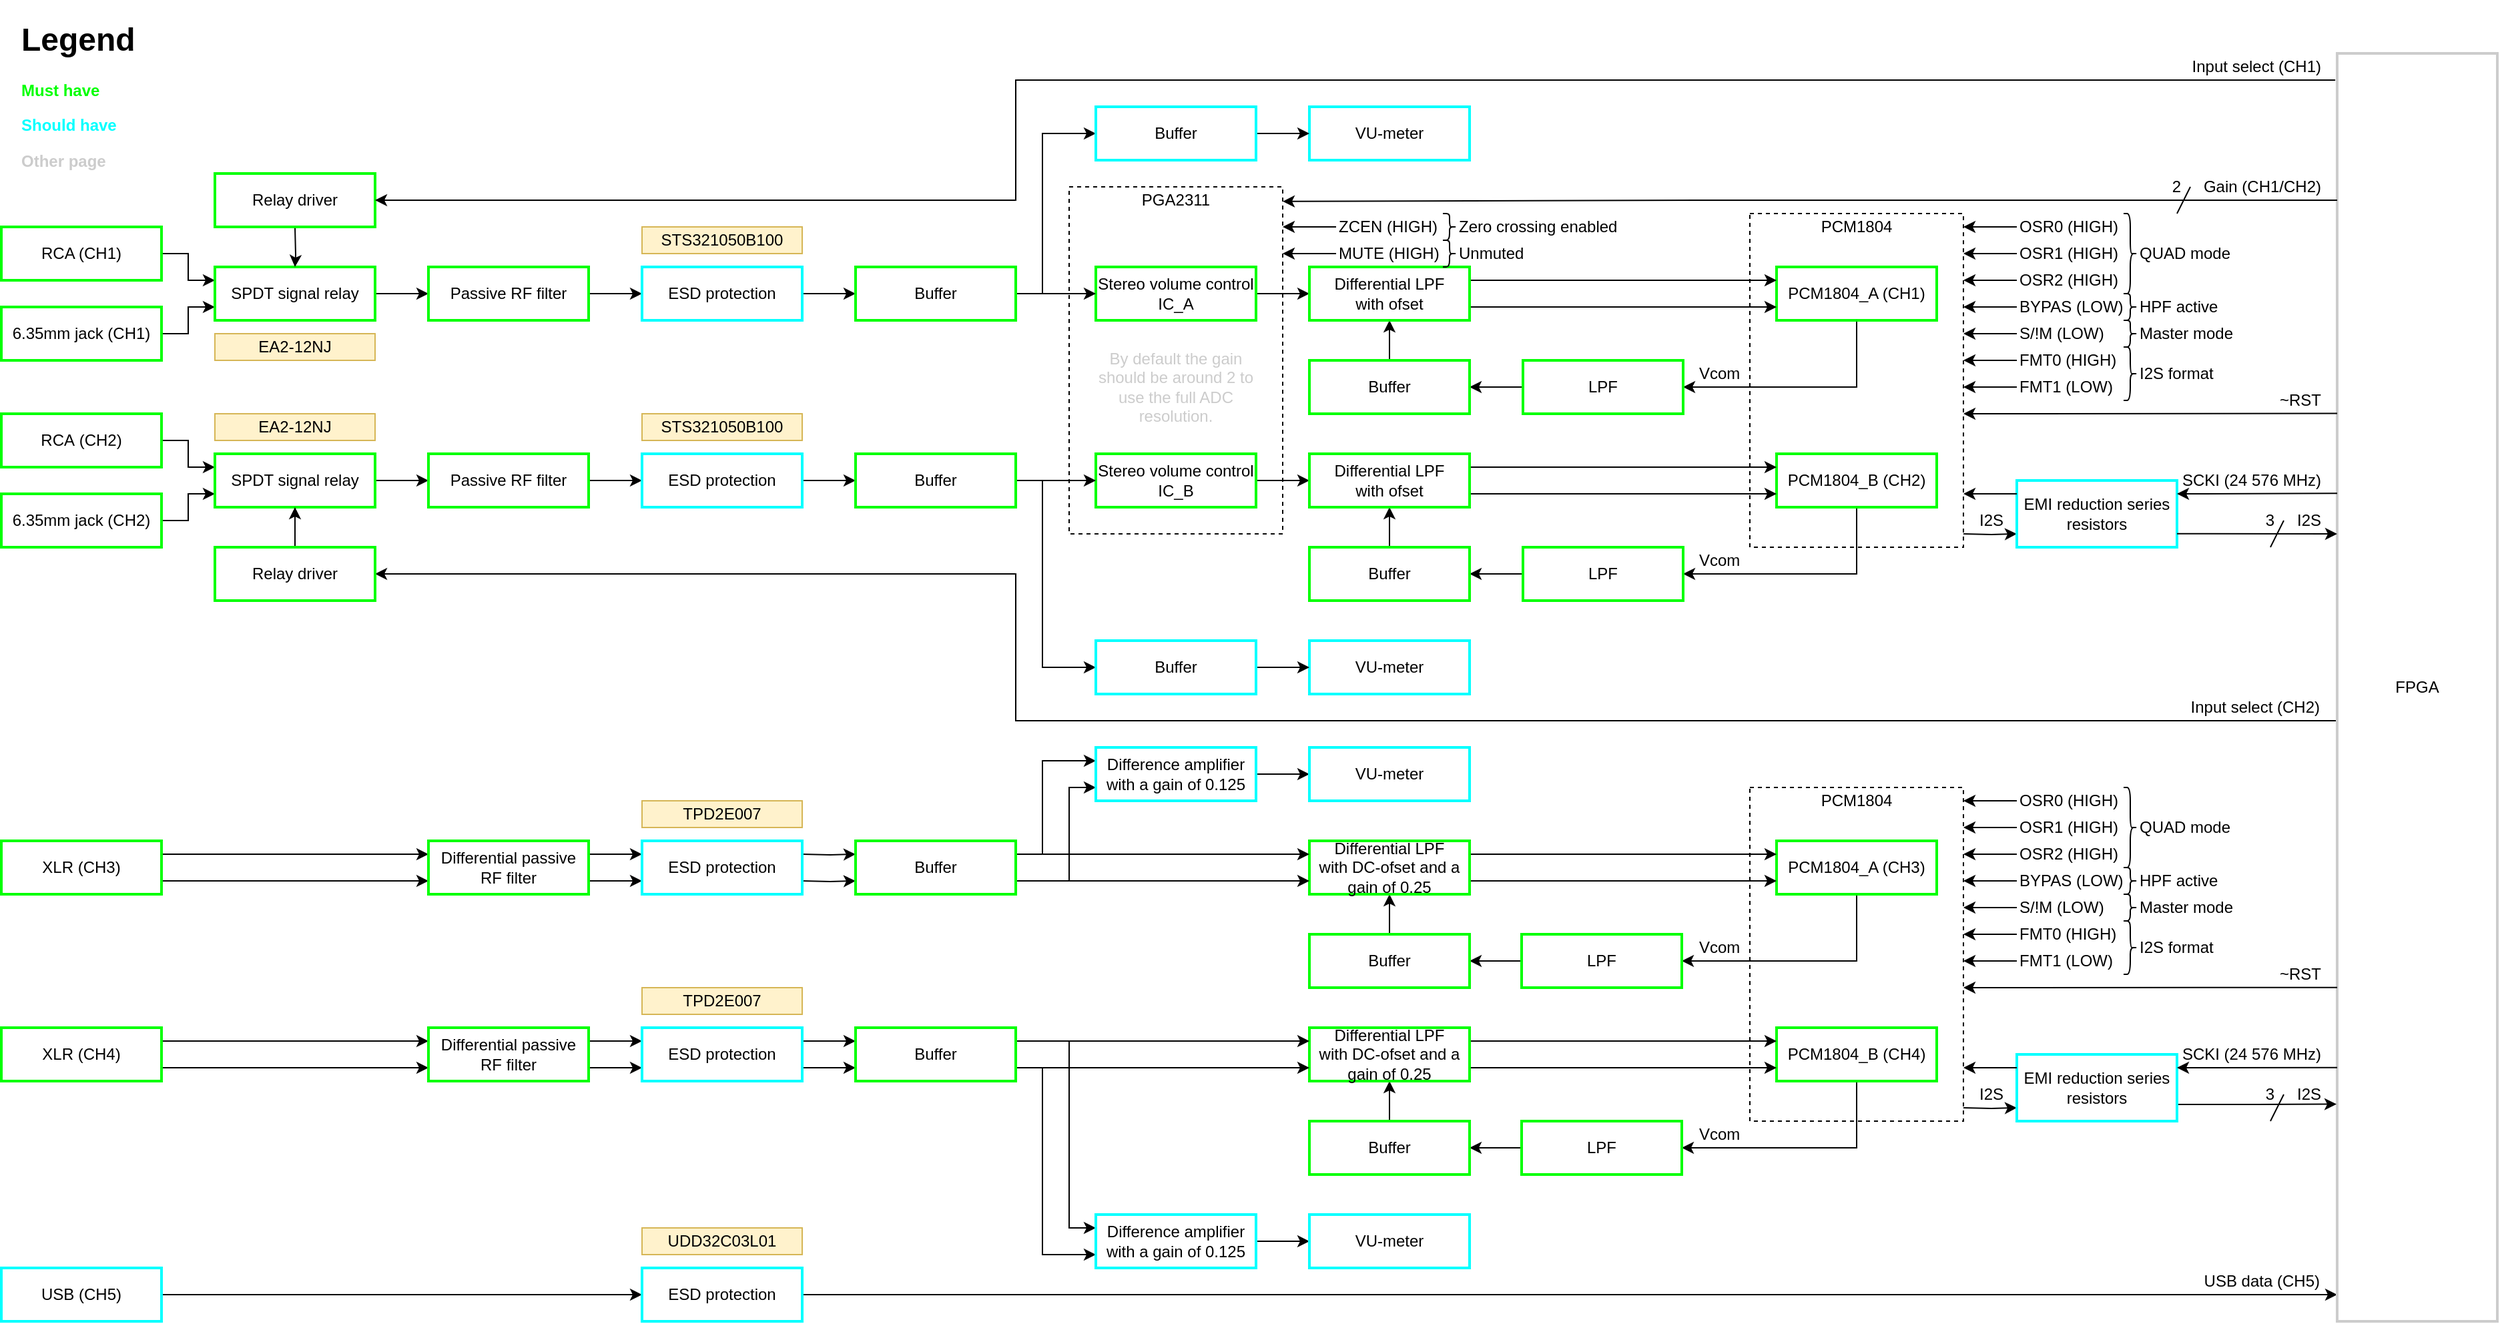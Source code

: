 <mxfile version="21.2.8" type="device">
  <diagram name="Front-end" id="cWm44dy0w8mPIGw9h7vB">
    <mxGraphModel dx="1434" dy="836" grid="1" gridSize="10" guides="1" tooltips="1" connect="1" arrows="1" fold="1" page="1" pageScale="1" pageWidth="1169" pageHeight="1654" math="0" shadow="0">
      <root>
        <mxCell id="Tum9GpHBGe6kB2Hy12o9-0" />
        <mxCell id="Tum9GpHBGe6kB2Hy12o9-1" parent="Tum9GpHBGe6kB2Hy12o9-0" />
        <mxCell id="dldLZSsZTYreI-2zcupG-102" value="" style="rounded=0;whiteSpace=wrap;html=1;dashed=1;" parent="Tum9GpHBGe6kB2Hy12o9-1" vertex="1">
          <mxGeometry x="920" y="310" width="160" height="260" as="geometry" />
        </mxCell>
        <mxCell id="PNN2EIpFktz6E2M647Y1-20" value="" style="rounded=0;whiteSpace=wrap;html=1;dashed=1;" parent="Tum9GpHBGe6kB2Hy12o9-1" vertex="1">
          <mxGeometry x="1430" y="330" width="160" height="250" as="geometry" />
        </mxCell>
        <mxCell id="Tum9GpHBGe6kB2Hy12o9-12" style="edgeStyle=orthogonalEdgeStyle;rounded=0;orthogonalLoop=1;jettySize=auto;html=1;exitX=1;exitY=0.5;exitDx=0;exitDy=0;startArrow=none;startFill=0;" parent="Tum9GpHBGe6kB2Hy12o9-1" source="biP2eencUZLMIJbClhq1-16" edge="1">
          <mxGeometry relative="1" as="geometry">
            <mxPoint x="1870" y="1140" as="targetPoint" />
            <Array as="points" />
          </mxGeometry>
        </mxCell>
        <mxCell id="biP2eencUZLMIJbClhq1-18" value="" style="edgeStyle=orthogonalEdgeStyle;rounded=0;orthogonalLoop=1;jettySize=auto;html=1;" parent="Tum9GpHBGe6kB2Hy12o9-1" source="Tum9GpHBGe6kB2Hy12o9-13" target="biP2eencUZLMIJbClhq1-16" edge="1">
          <mxGeometry relative="1" as="geometry" />
        </mxCell>
        <mxCell id="Tum9GpHBGe6kB2Hy12o9-13" value="USB&amp;nbsp;(CH5)" style="rounded=0;whiteSpace=wrap;html=1;strokeColor=#00FFFF;strokeWidth=2;" parent="Tum9GpHBGe6kB2Hy12o9-1" vertex="1">
          <mxGeometry x="120" y="1120" width="120" height="40" as="geometry" />
        </mxCell>
        <mxCell id="PNN2EIpFktz6E2M647Y1-124" style="edgeStyle=orthogonalEdgeStyle;rounded=0;orthogonalLoop=1;jettySize=auto;html=1;exitX=1;exitY=0.5;exitDx=0;exitDy=0;entryX=0;entryY=0.25;entryDx=0;entryDy=0;labelBackgroundColor=none;strokeColor=#000000;" parent="Tum9GpHBGe6kB2Hy12o9-1" source="biP2eencUZLMIJbClhq1-2" target="PNN2EIpFktz6E2M647Y1-125" edge="1">
          <mxGeometry relative="1" as="geometry">
            <mxPoint x="300" y="390" as="targetPoint" />
          </mxGeometry>
        </mxCell>
        <mxCell id="biP2eencUZLMIJbClhq1-2" value="RCA (CH1)" style="rounded=0;whiteSpace=wrap;html=1;strokeColor=#00FF00;strokeWidth=2;" parent="Tum9GpHBGe6kB2Hy12o9-1" vertex="1">
          <mxGeometry x="120" y="340" width="120" height="40" as="geometry" />
        </mxCell>
        <mxCell id="PNN2EIpFktz6E2M647Y1-71" value="" style="edgeStyle=orthogonalEdgeStyle;rounded=0;orthogonalLoop=1;jettySize=auto;html=1;labelBackgroundColor=none;strokeColor=#000000;entryX=0;entryY=0.75;entryDx=0;entryDy=0;" parent="Tum9GpHBGe6kB2Hy12o9-1" source="biP2eencUZLMIJbClhq1-3" target="PNN2EIpFktz6E2M647Y1-125" edge="1">
          <mxGeometry relative="1" as="geometry">
            <mxPoint x="300" y="410" as="targetPoint" />
          </mxGeometry>
        </mxCell>
        <mxCell id="biP2eencUZLMIJbClhq1-3" value="6.35mm jack (CH1)" style="rounded=0;whiteSpace=wrap;html=1;strokeColor=#00FF00;strokeWidth=2;" parent="Tum9GpHBGe6kB2Hy12o9-1" vertex="1">
          <mxGeometry x="120" y="400" width="120" height="40" as="geometry" />
        </mxCell>
        <mxCell id="PNN2EIpFktz6E2M647Y1-72" value="" style="edgeStyle=orthogonalEdgeStyle;rounded=0;orthogonalLoop=1;jettySize=auto;html=1;labelBackgroundColor=none;strokeColor=#000000;entryX=0;entryY=0.25;entryDx=0;entryDy=0;" parent="Tum9GpHBGe6kB2Hy12o9-1" source="biP2eencUZLMIJbClhq1-4" target="PNN2EIpFktz6E2M647Y1-126" edge="1">
          <mxGeometry relative="1" as="geometry">
            <mxPoint x="300" y="570" as="targetPoint" />
          </mxGeometry>
        </mxCell>
        <mxCell id="biP2eencUZLMIJbClhq1-4" value="RCA&amp;nbsp;(CH2)" style="rounded=0;whiteSpace=wrap;html=1;strokeColor=#00FF00;strokeWidth=2;" parent="Tum9GpHBGe6kB2Hy12o9-1" vertex="1">
          <mxGeometry x="120" y="480" width="120" height="40" as="geometry" />
        </mxCell>
        <mxCell id="PNN2EIpFktz6E2M647Y1-73" value="" style="edgeStyle=orthogonalEdgeStyle;rounded=0;orthogonalLoop=1;jettySize=auto;html=1;labelBackgroundColor=none;strokeColor=#000000;entryX=0;entryY=0.75;entryDx=0;entryDy=0;" parent="Tum9GpHBGe6kB2Hy12o9-1" source="biP2eencUZLMIJbClhq1-5" target="PNN2EIpFktz6E2M647Y1-126" edge="1">
          <mxGeometry relative="1" as="geometry">
            <mxPoint x="300" y="590" as="targetPoint" />
          </mxGeometry>
        </mxCell>
        <mxCell id="biP2eencUZLMIJbClhq1-5" value="6.35mm jack&amp;nbsp;(CH2)" style="rounded=0;whiteSpace=wrap;html=1;strokeColor=#00FF00;strokeWidth=2;" parent="Tum9GpHBGe6kB2Hy12o9-1" vertex="1">
          <mxGeometry x="120" y="540" width="120" height="40" as="geometry" />
        </mxCell>
        <mxCell id="biP2eencUZLMIJbClhq1-20" value="" style="edgeStyle=orthogonalEdgeStyle;rounded=0;orthogonalLoop=1;jettySize=auto;html=1;exitX=1;exitY=0.25;exitDx=0;exitDy=0;entryX=0;entryY=0.25;entryDx=0;entryDy=0;" parent="Tum9GpHBGe6kB2Hy12o9-1" source="biP2eencUZLMIJbClhq1-6" target="h2JMKXGiaGovv3rbzYYf-7" edge="1">
          <mxGeometry relative="1" as="geometry">
            <mxPoint x="440" y="810" as="targetPoint" />
          </mxGeometry>
        </mxCell>
        <mxCell id="PNN2EIpFktz6E2M647Y1-1" style="edgeStyle=orthogonalEdgeStyle;rounded=0;orthogonalLoop=1;jettySize=auto;html=1;exitX=1;exitY=0.75;exitDx=0;exitDy=0;entryX=0;entryY=0.75;entryDx=0;entryDy=0;" parent="Tum9GpHBGe6kB2Hy12o9-1" source="biP2eencUZLMIJbClhq1-6" target="h2JMKXGiaGovv3rbzYYf-7" edge="1">
          <mxGeometry relative="1" as="geometry">
            <mxPoint x="440" y="830" as="targetPoint" />
          </mxGeometry>
        </mxCell>
        <mxCell id="biP2eencUZLMIJbClhq1-6" value="XLR&amp;nbsp;(CH3)" style="rounded=0;whiteSpace=wrap;html=1;strokeColor=#00FF00;strokeWidth=2;" parent="Tum9GpHBGe6kB2Hy12o9-1" vertex="1">
          <mxGeometry x="120" y="800" width="120" height="40" as="geometry" />
        </mxCell>
        <mxCell id="PNN2EIpFktz6E2M647Y1-4" style="edgeStyle=orthogonalEdgeStyle;rounded=0;orthogonalLoop=1;jettySize=auto;html=1;exitX=1;exitY=0.25;exitDx=0;exitDy=0;entryX=0;entryY=0.25;entryDx=0;entryDy=0;" parent="Tum9GpHBGe6kB2Hy12o9-1" source="biP2eencUZLMIJbClhq1-7" target="h2JMKXGiaGovv3rbzYYf-12" edge="1">
          <mxGeometry relative="1" as="geometry">
            <mxPoint x="440" y="950" as="targetPoint" />
          </mxGeometry>
        </mxCell>
        <mxCell id="PNN2EIpFktz6E2M647Y1-5" style="edgeStyle=orthogonalEdgeStyle;rounded=0;orthogonalLoop=1;jettySize=auto;html=1;exitX=1;exitY=0.75;exitDx=0;exitDy=0;entryX=0;entryY=0.75;entryDx=0;entryDy=0;" parent="Tum9GpHBGe6kB2Hy12o9-1" source="biP2eencUZLMIJbClhq1-7" target="h2JMKXGiaGovv3rbzYYf-12" edge="1">
          <mxGeometry relative="1" as="geometry">
            <mxPoint x="440" y="970" as="targetPoint" />
          </mxGeometry>
        </mxCell>
        <mxCell id="biP2eencUZLMIJbClhq1-7" value="XLR&amp;nbsp;(CH4)" style="rounded=0;whiteSpace=wrap;html=1;strokeColor=#00FF00;strokeWidth=2;" parent="Tum9GpHBGe6kB2Hy12o9-1" vertex="1">
          <mxGeometry x="120" y="940" width="120" height="40" as="geometry" />
        </mxCell>
        <mxCell id="PNN2EIpFktz6E2M647Y1-2" style="edgeStyle=orthogonalEdgeStyle;rounded=0;orthogonalLoop=1;jettySize=auto;html=1;exitX=1;exitY=0.25;exitDx=0;exitDy=0;entryX=0;entryY=0.25;entryDx=0;entryDy=0;" parent="Tum9GpHBGe6kB2Hy12o9-1" source="h2JMKXGiaGovv3rbzYYf-7" target="h2JMKXGiaGovv3rbzYYf-8" edge="1">
          <mxGeometry relative="1" as="geometry">
            <mxPoint x="560" y="810" as="sourcePoint" />
            <mxPoint x="600" y="810" as="targetPoint" />
          </mxGeometry>
        </mxCell>
        <mxCell id="PNN2EIpFktz6E2M647Y1-3" style="edgeStyle=orthogonalEdgeStyle;rounded=0;orthogonalLoop=1;jettySize=auto;html=1;exitX=1;exitY=0.75;exitDx=0;exitDy=0;entryX=0;entryY=0.75;entryDx=0;entryDy=0;" parent="Tum9GpHBGe6kB2Hy12o9-1" source="h2JMKXGiaGovv3rbzYYf-7" target="h2JMKXGiaGovv3rbzYYf-8" edge="1">
          <mxGeometry relative="1" as="geometry">
            <mxPoint x="560" y="830" as="sourcePoint" />
            <mxPoint x="600" y="830" as="targetPoint" />
          </mxGeometry>
        </mxCell>
        <mxCell id="biP2eencUZLMIJbClhq1-16" value="ESD protection" style="rounded=0;whiteSpace=wrap;html=1;strokeColor=#00FFFF;strokeWidth=2;" parent="Tum9GpHBGe6kB2Hy12o9-1" vertex="1">
          <mxGeometry x="600" y="1120" width="120" height="40" as="geometry" />
        </mxCell>
        <mxCell id="biP2eencUZLMIJbClhq1-40" style="edgeStyle=orthogonalEdgeStyle;rounded=0;orthogonalLoop=1;jettySize=auto;html=1;exitX=0.5;exitY=1;exitDx=0;exitDy=0;entryX=1;entryY=0.5;entryDx=0;entryDy=0;" parent="Tum9GpHBGe6kB2Hy12o9-1" source="biP2eencUZLMIJbClhq1-31" target="biP2eencUZLMIJbClhq1-33" edge="1">
          <mxGeometry relative="1" as="geometry">
            <mxPoint x="1345" y="620" as="targetPoint" />
          </mxGeometry>
        </mxCell>
        <mxCell id="biP2eencUZLMIJbClhq1-31" value="PCM1804_A (CH1)" style="rounded=0;whiteSpace=wrap;html=1;strokeColor=#00FF00;strokeWidth=2;" parent="Tum9GpHBGe6kB2Hy12o9-1" vertex="1">
          <mxGeometry x="1450" y="370" width="120" height="40" as="geometry" />
        </mxCell>
        <mxCell id="biP2eencUZLMIJbClhq1-35" value="" style="edgeStyle=orthogonalEdgeStyle;rounded=0;orthogonalLoop=1;jettySize=auto;html=1;entryX=1;entryY=0.5;entryDx=0;entryDy=0;" parent="Tum9GpHBGe6kB2Hy12o9-1" source="biP2eencUZLMIJbClhq1-33" target="biP2eencUZLMIJbClhq1-34" edge="1">
          <mxGeometry relative="1" as="geometry">
            <mxPoint x="945" y="620.0" as="targetPoint" />
          </mxGeometry>
        </mxCell>
        <mxCell id="biP2eencUZLMIJbClhq1-33" value="LPF" style="rounded=0;whiteSpace=wrap;html=1;strokeColor=#00FF00;strokeWidth=2;" parent="Tum9GpHBGe6kB2Hy12o9-1" vertex="1">
          <mxGeometry x="1260" y="440" width="120" height="40" as="geometry" />
        </mxCell>
        <mxCell id="biP2eencUZLMIJbClhq1-85" style="edgeStyle=orthogonalEdgeStyle;rounded=0;orthogonalLoop=1;jettySize=auto;html=1;entryX=0.5;entryY=1;entryDx=0;entryDy=0;" parent="Tum9GpHBGe6kB2Hy12o9-1" source="biP2eencUZLMIJbClhq1-34" target="biP2eencUZLMIJbClhq1-66" edge="1">
          <mxGeometry relative="1" as="geometry" />
        </mxCell>
        <mxCell id="biP2eencUZLMIJbClhq1-34" value="Buffer" style="rounded=0;whiteSpace=wrap;html=1;strokeColor=#00FF00;strokeWidth=2;" parent="Tum9GpHBGe6kB2Hy12o9-1" vertex="1">
          <mxGeometry x="1100" y="440" width="120" height="40" as="geometry" />
        </mxCell>
        <mxCell id="biP2eencUZLMIJbClhq1-41" value="Vcom" style="text;html=1;strokeColor=none;fillColor=none;align=left;verticalAlign=middle;whiteSpace=wrap;rounded=0;" parent="Tum9GpHBGe6kB2Hy12o9-1" vertex="1">
          <mxGeometry x="1390" y="440" width="50" height="20" as="geometry" />
        </mxCell>
        <mxCell id="biP2eencUZLMIJbClhq1-47" value="STS321050B100" style="text;html=1;strokeColor=#d6b656;fillColor=#fff2cc;align=center;verticalAlign=middle;whiteSpace=wrap;rounded=0;" parent="Tum9GpHBGe6kB2Hy12o9-1" vertex="1">
          <mxGeometry x="600" y="340" width="120" height="20" as="geometry" />
        </mxCell>
        <mxCell id="PNN2EIpFktz6E2M647Y1-47" style="edgeStyle=orthogonalEdgeStyle;rounded=0;orthogonalLoop=1;jettySize=auto;html=1;exitX=1;exitY=0.25;exitDx=0;exitDy=0;entryX=0;entryY=0.25;entryDx=0;entryDy=0;" parent="Tum9GpHBGe6kB2Hy12o9-1" target="m8H5Qxvnwvsc7FkNQ5S6-9" edge="1">
          <mxGeometry relative="1" as="geometry">
            <mxPoint x="760" y="810" as="targetPoint" />
            <mxPoint x="720" y="810" as="sourcePoint" />
          </mxGeometry>
        </mxCell>
        <mxCell id="PNN2EIpFktz6E2M647Y1-48" style="edgeStyle=orthogonalEdgeStyle;rounded=0;orthogonalLoop=1;jettySize=auto;html=1;exitX=1;exitY=0.75;exitDx=0;exitDy=0;entryX=0;entryY=0.75;entryDx=0;entryDy=0;" parent="Tum9GpHBGe6kB2Hy12o9-1" target="m8H5Qxvnwvsc7FkNQ5S6-9" edge="1">
          <mxGeometry relative="1" as="geometry">
            <mxPoint x="760" y="830" as="targetPoint" />
            <mxPoint x="720" y="830" as="sourcePoint" />
          </mxGeometry>
        </mxCell>
        <mxCell id="biP2eencUZLMIJbClhq1-77" style="edgeStyle=orthogonalEdgeStyle;rounded=0;orthogonalLoop=1;jettySize=auto;html=1;exitX=1;exitY=0.5;exitDx=0;exitDy=0;entryX=0;entryY=0.5;entryDx=0;entryDy=0;" parent="Tum9GpHBGe6kB2Hy12o9-1" source="biP2eencUZLMIJbClhq1-88" target="biP2eencUZLMIJbClhq1-66" edge="1">
          <mxGeometry relative="1" as="geometry">
            <mxPoint x="905" y="415" as="sourcePoint" />
            <Array as="points" />
          </mxGeometry>
        </mxCell>
        <mxCell id="biP2eencUZLMIJbClhq1-78" style="edgeStyle=orthogonalEdgeStyle;rounded=0;orthogonalLoop=1;jettySize=auto;html=1;exitX=1;exitY=0.5;exitDx=0;exitDy=0;entryX=0;entryY=0.5;entryDx=0;entryDy=0;" parent="Tum9GpHBGe6kB2Hy12o9-1" source="biP2eencUZLMIJbClhq1-89" target="PNN2EIpFktz6E2M647Y1-19" edge="1">
          <mxGeometry relative="1" as="geometry">
            <mxPoint x="905" y="455" as="sourcePoint" />
            <mxPoint x="945" y="507.5" as="targetPoint" />
          </mxGeometry>
        </mxCell>
        <mxCell id="PNN2EIpFktz6E2M647Y1-49" style="edgeStyle=orthogonalEdgeStyle;rounded=0;orthogonalLoop=1;jettySize=auto;html=1;exitX=1;exitY=0.25;exitDx=0;exitDy=0;entryX=0;entryY=0.25;entryDx=0;entryDy=0;" parent="Tum9GpHBGe6kB2Hy12o9-1" source="h2JMKXGiaGovv3rbzYYf-13" target="m8H5Qxvnwvsc7FkNQ5S6-10" edge="1">
          <mxGeometry relative="1" as="geometry">
            <mxPoint x="760" y="950" as="targetPoint" />
            <mxPoint x="720" y="950" as="sourcePoint" />
          </mxGeometry>
        </mxCell>
        <mxCell id="PNN2EIpFktz6E2M647Y1-50" style="edgeStyle=orthogonalEdgeStyle;rounded=0;orthogonalLoop=1;jettySize=auto;html=1;exitX=1;exitY=0.75;exitDx=0;exitDy=0;entryX=0;entryY=0.75;entryDx=0;entryDy=0;" parent="Tum9GpHBGe6kB2Hy12o9-1" source="h2JMKXGiaGovv3rbzYYf-13" target="m8H5Qxvnwvsc7FkNQ5S6-10" edge="1">
          <mxGeometry relative="1" as="geometry">
            <mxPoint x="760" y="970" as="targetPoint" />
            <mxPoint x="720" y="970" as="sourcePoint" />
          </mxGeometry>
        </mxCell>
        <mxCell id="m8H5Qxvnwvsc7FkNQ5S6-7" value="" style="edgeStyle=orthogonalEdgeStyle;rounded=0;orthogonalLoop=1;jettySize=auto;html=1;exitX=1;exitY=0.5;exitDx=0;exitDy=0;" parent="Tum9GpHBGe6kB2Hy12o9-1" source="h2JMKXGiaGovv3rbzYYf-2" target="m8H5Qxvnwvsc7FkNQ5S6-6" edge="1">
          <mxGeometry relative="1" as="geometry">
            <mxPoint x="720" y="390" as="sourcePoint" />
          </mxGeometry>
        </mxCell>
        <mxCell id="m8H5Qxvnwvsc7FkNQ5S6-3" value="" style="edgeStyle=orthogonalEdgeStyle;rounded=0;orthogonalLoop=1;jettySize=auto;html=1;exitX=1;exitY=0.5;exitDx=0;exitDy=0;" parent="Tum9GpHBGe6kB2Hy12o9-1" source="h2JMKXGiaGovv3rbzYYf-6" target="m8H5Qxvnwvsc7FkNQ5S6-2" edge="1">
          <mxGeometry relative="1" as="geometry">
            <mxPoint x="720" y="530.0" as="sourcePoint" />
          </mxGeometry>
        </mxCell>
        <mxCell id="biP2eencUZLMIJbClhq1-83" style="edgeStyle=orthogonalEdgeStyle;rounded=0;orthogonalLoop=1;jettySize=auto;html=1;exitX=1;exitY=0.25;exitDx=0;exitDy=0;entryX=0;entryY=0.25;entryDx=0;entryDy=0;" parent="Tum9GpHBGe6kB2Hy12o9-1" source="biP2eencUZLMIJbClhq1-66" target="biP2eencUZLMIJbClhq1-31" edge="1">
          <mxGeometry relative="1" as="geometry" />
        </mxCell>
        <mxCell id="biP2eencUZLMIJbClhq1-84" style="edgeStyle=orthogonalEdgeStyle;rounded=0;orthogonalLoop=1;jettySize=auto;html=1;exitX=1;exitY=0.75;exitDx=0;exitDy=0;entryX=0;entryY=0.75;entryDx=0;entryDy=0;" parent="Tum9GpHBGe6kB2Hy12o9-1" source="biP2eencUZLMIJbClhq1-66" target="biP2eencUZLMIJbClhq1-31" edge="1">
          <mxGeometry relative="1" as="geometry" />
        </mxCell>
        <mxCell id="biP2eencUZLMIJbClhq1-66" value="Differential LPF&lt;br&gt;with ofset" style="rounded=0;whiteSpace=wrap;html=1;strokeColor=#00FF00;strokeWidth=2;" parent="Tum9GpHBGe6kB2Hy12o9-1" vertex="1">
          <mxGeometry x="1100" y="370" width="120" height="40" as="geometry" />
        </mxCell>
        <mxCell id="biP2eencUZLMIJbClhq1-88" value="Stereo volume control IC_A" style="rounded=0;whiteSpace=wrap;html=1;strokeColor=#00FF00;strokeWidth=2;" parent="Tum9GpHBGe6kB2Hy12o9-1" vertex="1">
          <mxGeometry x="940" y="370" width="120" height="40" as="geometry" />
        </mxCell>
        <mxCell id="biP2eencUZLMIJbClhq1-89" value="Stereo volume control IC_B" style="rounded=0;whiteSpace=wrap;html=1;strokeColor=#00FF00;strokeWidth=2;" parent="Tum9GpHBGe6kB2Hy12o9-1" vertex="1">
          <mxGeometry x="940" y="510" width="120" height="40" as="geometry" />
        </mxCell>
        <mxCell id="PNN2EIpFktz6E2M647Y1-0" value="EA2-12NJ" style="text;html=1;strokeColor=#d6b656;fillColor=#fff2cc;align=center;verticalAlign=middle;whiteSpace=wrap;rounded=0;" parent="Tum9GpHBGe6kB2Hy12o9-1" vertex="1">
          <mxGeometry x="280" y="420" width="120" height="20" as="geometry" />
        </mxCell>
        <mxCell id="PNN2EIpFktz6E2M647Y1-8" style="edgeStyle=orthogonalEdgeStyle;rounded=0;orthogonalLoop=1;jettySize=auto;html=1;exitX=0.5;exitY=1;exitDx=0;exitDy=0;entryX=1;entryY=0.5;entryDx=0;entryDy=0;" parent="Tum9GpHBGe6kB2Hy12o9-1" source="PNN2EIpFktz6E2M647Y1-10" target="PNN2EIpFktz6E2M647Y1-12" edge="1">
          <mxGeometry relative="1" as="geometry">
            <mxPoint x="1345" y="790" as="targetPoint" />
          </mxGeometry>
        </mxCell>
        <mxCell id="PNN2EIpFktz6E2M647Y1-10" value="PCM1804_B (CH2)" style="rounded=0;whiteSpace=wrap;html=1;strokeColor=#00FF00;strokeWidth=2;" parent="Tum9GpHBGe6kB2Hy12o9-1" vertex="1">
          <mxGeometry x="1450" y="510" width="120" height="40" as="geometry" />
        </mxCell>
        <mxCell id="PNN2EIpFktz6E2M647Y1-11" value="" style="edgeStyle=orthogonalEdgeStyle;rounded=0;orthogonalLoop=1;jettySize=auto;html=1;entryX=1;entryY=0.5;entryDx=0;entryDy=0;" parent="Tum9GpHBGe6kB2Hy12o9-1" source="PNN2EIpFktz6E2M647Y1-12" target="PNN2EIpFktz6E2M647Y1-14" edge="1">
          <mxGeometry relative="1" as="geometry">
            <mxPoint x="945" y="760.0" as="targetPoint" />
          </mxGeometry>
        </mxCell>
        <mxCell id="PNN2EIpFktz6E2M647Y1-12" value="LPF" style="rounded=0;whiteSpace=wrap;html=1;strokeColor=#00FF00;strokeWidth=2;" parent="Tum9GpHBGe6kB2Hy12o9-1" vertex="1">
          <mxGeometry x="1260" y="580" width="120" height="40" as="geometry" />
        </mxCell>
        <mxCell id="PNN2EIpFktz6E2M647Y1-13" style="edgeStyle=orthogonalEdgeStyle;rounded=0;orthogonalLoop=1;jettySize=auto;html=1;entryX=0.5;entryY=1;entryDx=0;entryDy=0;" parent="Tum9GpHBGe6kB2Hy12o9-1" source="PNN2EIpFktz6E2M647Y1-14" target="PNN2EIpFktz6E2M647Y1-19" edge="1">
          <mxGeometry relative="1" as="geometry" />
        </mxCell>
        <mxCell id="PNN2EIpFktz6E2M647Y1-14" value="Buffer" style="rounded=0;whiteSpace=wrap;html=1;strokeColor=#00FF00;strokeWidth=2;" parent="Tum9GpHBGe6kB2Hy12o9-1" vertex="1">
          <mxGeometry x="1100" y="580" width="120" height="40" as="geometry" />
        </mxCell>
        <mxCell id="PNN2EIpFktz6E2M647Y1-15" value="Vcom" style="text;html=1;strokeColor=none;fillColor=none;align=left;verticalAlign=middle;whiteSpace=wrap;rounded=0;" parent="Tum9GpHBGe6kB2Hy12o9-1" vertex="1">
          <mxGeometry x="1390" y="580" width="50" height="20" as="geometry" />
        </mxCell>
        <mxCell id="PNN2EIpFktz6E2M647Y1-17" style="edgeStyle=orthogonalEdgeStyle;rounded=0;orthogonalLoop=1;jettySize=auto;html=1;exitX=1;exitY=0.25;exitDx=0;exitDy=0;entryX=0;entryY=0.25;entryDx=0;entryDy=0;" parent="Tum9GpHBGe6kB2Hy12o9-1" source="PNN2EIpFktz6E2M647Y1-19" target="PNN2EIpFktz6E2M647Y1-10" edge="1">
          <mxGeometry relative="1" as="geometry" />
        </mxCell>
        <mxCell id="PNN2EIpFktz6E2M647Y1-18" style="edgeStyle=orthogonalEdgeStyle;rounded=0;orthogonalLoop=1;jettySize=auto;html=1;exitX=1;exitY=0.75;exitDx=0;exitDy=0;entryX=0;entryY=0.75;entryDx=0;entryDy=0;" parent="Tum9GpHBGe6kB2Hy12o9-1" source="PNN2EIpFktz6E2M647Y1-19" target="PNN2EIpFktz6E2M647Y1-10" edge="1">
          <mxGeometry relative="1" as="geometry" />
        </mxCell>
        <mxCell id="PNN2EIpFktz6E2M647Y1-19" value="Differential LPF&lt;br&gt;with ofset" style="rounded=0;whiteSpace=wrap;html=1;strokeColor=#00FF00;strokeWidth=2;" parent="Tum9GpHBGe6kB2Hy12o9-1" vertex="1">
          <mxGeometry x="1100" y="510" width="120" height="40" as="geometry" />
        </mxCell>
        <mxCell id="PNN2EIpFktz6E2M647Y1-22" value="PCM1804" style="text;html=1;strokeColor=none;fillColor=none;align=center;verticalAlign=middle;whiteSpace=wrap;rounded=0;" parent="Tum9GpHBGe6kB2Hy12o9-1" vertex="1">
          <mxGeometry x="1450" y="330" width="120" height="20" as="geometry" />
        </mxCell>
        <mxCell id="PNN2EIpFktz6E2M647Y1-24" value="" style="rounded=0;whiteSpace=wrap;html=1;dashed=1;" parent="Tum9GpHBGe6kB2Hy12o9-1" vertex="1">
          <mxGeometry x="1430" y="760" width="160" height="250" as="geometry" />
        </mxCell>
        <mxCell id="PNN2EIpFktz6E2M647Y1-25" style="edgeStyle=orthogonalEdgeStyle;rounded=0;orthogonalLoop=1;jettySize=auto;html=1;exitX=0.5;exitY=1;exitDx=0;exitDy=0;entryX=1;entryY=0.5;entryDx=0;entryDy=0;" parent="Tum9GpHBGe6kB2Hy12o9-1" source="PNN2EIpFktz6E2M647Y1-26" target="PNN2EIpFktz6E2M647Y1-28" edge="1">
          <mxGeometry relative="1" as="geometry">
            <mxPoint x="1349" y="1060" as="targetPoint" />
          </mxGeometry>
        </mxCell>
        <mxCell id="PNN2EIpFktz6E2M647Y1-26" value="PCM1804_A (CH3)" style="rounded=0;whiteSpace=wrap;html=1;strokeColor=#00FF00;strokeWidth=2;" parent="Tum9GpHBGe6kB2Hy12o9-1" vertex="1">
          <mxGeometry x="1450" y="800" width="120" height="40" as="geometry" />
        </mxCell>
        <mxCell id="PNN2EIpFktz6E2M647Y1-27" value="" style="edgeStyle=orthogonalEdgeStyle;rounded=0;orthogonalLoop=1;jettySize=auto;html=1;entryX=1;entryY=0.5;entryDx=0;entryDy=0;" parent="Tum9GpHBGe6kB2Hy12o9-1" source="PNN2EIpFktz6E2M647Y1-28" target="PNN2EIpFktz6E2M647Y1-30" edge="1">
          <mxGeometry relative="1" as="geometry">
            <mxPoint x="939" y="1047.0" as="targetPoint" />
          </mxGeometry>
        </mxCell>
        <mxCell id="PNN2EIpFktz6E2M647Y1-28" value="LPF" style="rounded=0;whiteSpace=wrap;html=1;strokeColor=#00FF00;strokeWidth=2;" parent="Tum9GpHBGe6kB2Hy12o9-1" vertex="1">
          <mxGeometry x="1259" y="870" width="120" height="40" as="geometry" />
        </mxCell>
        <mxCell id="PNN2EIpFktz6E2M647Y1-29" style="edgeStyle=orthogonalEdgeStyle;rounded=0;orthogonalLoop=1;jettySize=auto;html=1;entryX=0.5;entryY=1;entryDx=0;entryDy=0;" parent="Tum9GpHBGe6kB2Hy12o9-1" source="PNN2EIpFktz6E2M647Y1-30" target="PNN2EIpFktz6E2M647Y1-34" edge="1">
          <mxGeometry relative="1" as="geometry" />
        </mxCell>
        <mxCell id="PNN2EIpFktz6E2M647Y1-30" value="Buffer" style="rounded=0;whiteSpace=wrap;html=1;strokeColor=#00FF00;strokeWidth=2;" parent="Tum9GpHBGe6kB2Hy12o9-1" vertex="1">
          <mxGeometry x="1100" y="870" width="120" height="40" as="geometry" />
        </mxCell>
        <mxCell id="PNN2EIpFktz6E2M647Y1-31" value="Vcom" style="text;html=1;strokeColor=none;fillColor=none;align=left;verticalAlign=middle;whiteSpace=wrap;rounded=0;" parent="Tum9GpHBGe6kB2Hy12o9-1" vertex="1">
          <mxGeometry x="1390" y="870" width="50" height="20" as="geometry" />
        </mxCell>
        <mxCell id="PNN2EIpFktz6E2M647Y1-32" style="edgeStyle=orthogonalEdgeStyle;rounded=0;orthogonalLoop=1;jettySize=auto;html=1;exitX=1;exitY=0.25;exitDx=0;exitDy=0;entryX=0;entryY=0.25;entryDx=0;entryDy=0;" parent="Tum9GpHBGe6kB2Hy12o9-1" source="PNN2EIpFktz6E2M647Y1-34" target="PNN2EIpFktz6E2M647Y1-26" edge="1">
          <mxGeometry relative="1" as="geometry" />
        </mxCell>
        <mxCell id="PNN2EIpFktz6E2M647Y1-33" style="edgeStyle=orthogonalEdgeStyle;rounded=0;orthogonalLoop=1;jettySize=auto;html=1;exitX=1;exitY=0.75;exitDx=0;exitDy=0;entryX=0;entryY=0.75;entryDx=0;entryDy=0;" parent="Tum9GpHBGe6kB2Hy12o9-1" source="PNN2EIpFktz6E2M647Y1-34" target="PNN2EIpFktz6E2M647Y1-26" edge="1">
          <mxGeometry relative="1" as="geometry" />
        </mxCell>
        <mxCell id="PNN2EIpFktz6E2M647Y1-34" value="Differential LPF&lt;br&gt;with DC-ofset and a gain of 0.25" style="rounded=0;whiteSpace=wrap;html=1;strokeColor=#00FF00;strokeWidth=2;" parent="Tum9GpHBGe6kB2Hy12o9-1" vertex="1">
          <mxGeometry x="1100" y="800" width="120" height="40" as="geometry" />
        </mxCell>
        <mxCell id="PNN2EIpFktz6E2M647Y1-35" style="edgeStyle=orthogonalEdgeStyle;rounded=0;orthogonalLoop=1;jettySize=auto;html=1;exitX=0.5;exitY=1;exitDx=0;exitDy=0;entryX=1;entryY=0.5;entryDx=0;entryDy=0;" parent="Tum9GpHBGe6kB2Hy12o9-1" source="PNN2EIpFktz6E2M647Y1-36" target="PNN2EIpFktz6E2M647Y1-38" edge="1">
          <mxGeometry relative="1" as="geometry">
            <mxPoint x="1349" y="1200" as="targetPoint" />
          </mxGeometry>
        </mxCell>
        <mxCell id="PNN2EIpFktz6E2M647Y1-36" value="PCM1804_B&amp;nbsp;(CH4)" style="rounded=0;whiteSpace=wrap;html=1;strokeColor=#00FF00;strokeWidth=2;" parent="Tum9GpHBGe6kB2Hy12o9-1" vertex="1">
          <mxGeometry x="1450" y="940" width="120" height="40" as="geometry" />
        </mxCell>
        <mxCell id="PNN2EIpFktz6E2M647Y1-37" value="" style="edgeStyle=orthogonalEdgeStyle;rounded=0;orthogonalLoop=1;jettySize=auto;html=1;entryX=1;entryY=0.5;entryDx=0;entryDy=0;" parent="Tum9GpHBGe6kB2Hy12o9-1" source="PNN2EIpFktz6E2M647Y1-38" target="PNN2EIpFktz6E2M647Y1-40" edge="1">
          <mxGeometry relative="1" as="geometry">
            <mxPoint x="939" y="1190.0" as="targetPoint" />
          </mxGeometry>
        </mxCell>
        <mxCell id="PNN2EIpFktz6E2M647Y1-38" value="LPF" style="rounded=0;whiteSpace=wrap;html=1;strokeColor=#00FF00;strokeWidth=2;" parent="Tum9GpHBGe6kB2Hy12o9-1" vertex="1">
          <mxGeometry x="1259" y="1010" width="120" height="40" as="geometry" />
        </mxCell>
        <mxCell id="PNN2EIpFktz6E2M647Y1-39" style="edgeStyle=orthogonalEdgeStyle;rounded=0;orthogonalLoop=1;jettySize=auto;html=1;entryX=0.5;entryY=1;entryDx=0;entryDy=0;" parent="Tum9GpHBGe6kB2Hy12o9-1" source="PNN2EIpFktz6E2M647Y1-40" target="PNN2EIpFktz6E2M647Y1-45" edge="1">
          <mxGeometry relative="1" as="geometry" />
        </mxCell>
        <mxCell id="PNN2EIpFktz6E2M647Y1-40" value="Buffer" style="rounded=0;whiteSpace=wrap;html=1;strokeColor=#00FF00;strokeWidth=2;" parent="Tum9GpHBGe6kB2Hy12o9-1" vertex="1">
          <mxGeometry x="1100" y="1010" width="120" height="40" as="geometry" />
        </mxCell>
        <mxCell id="PNN2EIpFktz6E2M647Y1-41" value="Vcom" style="text;html=1;strokeColor=none;fillColor=none;align=left;verticalAlign=middle;whiteSpace=wrap;rounded=0;" parent="Tum9GpHBGe6kB2Hy12o9-1" vertex="1">
          <mxGeometry x="1390" y="1010" width="50" height="20" as="geometry" />
        </mxCell>
        <mxCell id="PNN2EIpFktz6E2M647Y1-43" style="edgeStyle=orthogonalEdgeStyle;rounded=0;orthogonalLoop=1;jettySize=auto;html=1;exitX=1;exitY=0.25;exitDx=0;exitDy=0;entryX=0;entryY=0.25;entryDx=0;entryDy=0;" parent="Tum9GpHBGe6kB2Hy12o9-1" source="PNN2EIpFktz6E2M647Y1-45" target="PNN2EIpFktz6E2M647Y1-36" edge="1">
          <mxGeometry relative="1" as="geometry" />
        </mxCell>
        <mxCell id="PNN2EIpFktz6E2M647Y1-44" style="edgeStyle=orthogonalEdgeStyle;rounded=0;orthogonalLoop=1;jettySize=auto;html=1;exitX=1;exitY=0.75;exitDx=0;exitDy=0;entryX=0;entryY=0.75;entryDx=0;entryDy=0;" parent="Tum9GpHBGe6kB2Hy12o9-1" source="PNN2EIpFktz6E2M647Y1-45" target="PNN2EIpFktz6E2M647Y1-36" edge="1">
          <mxGeometry relative="1" as="geometry" />
        </mxCell>
        <mxCell id="PNN2EIpFktz6E2M647Y1-45" value="Differential LPF&lt;br style=&quot;border-color: var(--border-color);&quot;&gt;with DC-ofset and a gain of 0.25" style="rounded=0;whiteSpace=wrap;html=1;strokeColor=#00FF00;strokeWidth=2;" parent="Tum9GpHBGe6kB2Hy12o9-1" vertex="1">
          <mxGeometry x="1100" y="940" width="120" height="40" as="geometry" />
        </mxCell>
        <mxCell id="PNN2EIpFktz6E2M647Y1-46" value="PCM1804" style="text;html=1;strokeColor=none;fillColor=none;align=center;verticalAlign=middle;whiteSpace=wrap;rounded=0;" parent="Tum9GpHBGe6kB2Hy12o9-1" vertex="1">
          <mxGeometry x="1450" y="760" width="120" height="20" as="geometry" />
        </mxCell>
        <mxCell id="PNN2EIpFktz6E2M647Y1-131" value="" style="edgeStyle=orthogonalEdgeStyle;rounded=0;orthogonalLoop=1;jettySize=auto;html=1;labelBackgroundColor=none;entryX=0;entryY=0.5;entryDx=0;entryDy=0;" parent="Tum9GpHBGe6kB2Hy12o9-1" source="PNN2EIpFktz6E2M647Y1-125" target="h2JMKXGiaGovv3rbzYYf-1" edge="1">
          <mxGeometry relative="1" as="geometry">
            <mxPoint x="440" y="390" as="targetPoint" />
          </mxGeometry>
        </mxCell>
        <mxCell id="PNN2EIpFktz6E2M647Y1-125" value="SPDT signal relay" style="rounded=0;whiteSpace=wrap;html=1;strokeColor=#00FF00;strokeWidth=2;" parent="Tum9GpHBGe6kB2Hy12o9-1" vertex="1">
          <mxGeometry x="280" y="370" width="120" height="40" as="geometry" />
        </mxCell>
        <mxCell id="PNN2EIpFktz6E2M647Y1-130" value="" style="edgeStyle=orthogonalEdgeStyle;rounded=0;orthogonalLoop=1;jettySize=auto;html=1;labelBackgroundColor=none;entryX=0;entryY=0.5;entryDx=0;entryDy=0;" parent="Tum9GpHBGe6kB2Hy12o9-1" source="PNN2EIpFktz6E2M647Y1-126" target="h2JMKXGiaGovv3rbzYYf-5" edge="1">
          <mxGeometry relative="1" as="geometry">
            <mxPoint x="440" y="530.0" as="targetPoint" />
          </mxGeometry>
        </mxCell>
        <mxCell id="PNN2EIpFktz6E2M647Y1-126" value="SPDT signal relay" style="rounded=0;whiteSpace=wrap;html=1;strokeColor=#00FF00;strokeWidth=2;" parent="Tum9GpHBGe6kB2Hy12o9-1" vertex="1">
          <mxGeometry x="280" y="510" width="120" height="40" as="geometry" />
        </mxCell>
        <mxCell id="PNN2EIpFktz6E2M647Y1-132" value="" style="edgeStyle=orthogonalEdgeStyle;rounded=0;orthogonalLoop=1;jettySize=auto;html=1;labelBackgroundColor=none;exitX=1;exitY=0.5;exitDx=0;exitDy=0;entryX=0;entryY=0.5;entryDx=0;entryDy=0;" parent="Tum9GpHBGe6kB2Hy12o9-1" source="h2JMKXGiaGovv3rbzYYf-1" target="h2JMKXGiaGovv3rbzYYf-2" edge="1">
          <mxGeometry relative="1" as="geometry">
            <mxPoint x="560" y="390" as="sourcePoint" />
            <mxPoint x="600" y="390" as="targetPoint" />
          </mxGeometry>
        </mxCell>
        <mxCell id="yWXeXy_CkFC-icF_Z47C-0" value="&lt;h1&gt;Legend&lt;/h1&gt;&lt;p&gt;&lt;font color=&quot;#00ff00&quot;&gt;&lt;b&gt;Must have&lt;/b&gt;&lt;/font&gt;&lt;/p&gt;&lt;p&gt;&lt;font color=&quot;#00ffff&quot;&gt;&lt;b&gt;Should have&lt;/b&gt;&lt;/font&gt;&lt;/p&gt;&lt;p&gt;&lt;b style=&quot;&quot;&gt;&lt;font color=&quot;#cccccc&quot;&gt;Other page&lt;/font&gt;&lt;/b&gt;&lt;/p&gt;" style="text;html=1;strokeColor=none;fillColor=none;spacing=5;spacingTop=-20;whiteSpace=wrap;overflow=hidden;rounded=0;" parent="Tum9GpHBGe6kB2Hy12o9-1" vertex="1">
          <mxGeometry x="130" y="180" width="100" height="120" as="geometry" />
        </mxCell>
        <mxCell id="dldLZSsZTYreI-2zcupG-0" value="TPD2E007" style="text;html=1;strokeColor=#d6b656;fillColor=#fff2cc;align=center;verticalAlign=middle;whiteSpace=wrap;rounded=0;" parent="Tum9GpHBGe6kB2Hy12o9-1" vertex="1">
          <mxGeometry x="600" y="770" width="120" height="20" as="geometry" />
        </mxCell>
        <mxCell id="dldLZSsZTYreI-2zcupG-2" value="UDD32C03L01" style="text;html=1;strokeColor=#d6b656;fillColor=#fff2cc;align=center;verticalAlign=middle;whiteSpace=wrap;rounded=0;" parent="Tum9GpHBGe6kB2Hy12o9-1" vertex="1">
          <mxGeometry x="600" y="1090" width="120" height="20" as="geometry" />
        </mxCell>
        <mxCell id="dldLZSsZTYreI-2zcupG-6" value="" style="edgeStyle=orthogonalEdgeStyle;rounded=0;orthogonalLoop=1;jettySize=auto;html=1;" parent="Tum9GpHBGe6kB2Hy12o9-1" target="PNN2EIpFktz6E2M647Y1-125" edge="1">
          <mxGeometry relative="1" as="geometry">
            <mxPoint x="340" y="340" as="sourcePoint" />
          </mxGeometry>
        </mxCell>
        <mxCell id="dldLZSsZTYreI-2zcupG-4" value="Relay driver" style="rounded=0;whiteSpace=wrap;html=1;strokeColor=#00FF00;strokeWidth=2;" parent="Tum9GpHBGe6kB2Hy12o9-1" vertex="1">
          <mxGeometry x="280" y="300" width="120" height="40" as="geometry" />
        </mxCell>
        <mxCell id="dldLZSsZTYreI-2zcupG-7" value="" style="edgeStyle=orthogonalEdgeStyle;rounded=0;orthogonalLoop=1;jettySize=auto;html=1;" parent="Tum9GpHBGe6kB2Hy12o9-1" source="dldLZSsZTYreI-2zcupG-5" target="PNN2EIpFktz6E2M647Y1-126" edge="1">
          <mxGeometry relative="1" as="geometry" />
        </mxCell>
        <mxCell id="dldLZSsZTYreI-2zcupG-8" style="edgeStyle=orthogonalEdgeStyle;rounded=0;orthogonalLoop=1;jettySize=auto;html=1;exitX=1;exitY=0.5;exitDx=0;exitDy=0;startArrow=classic;startFill=1;endArrow=none;endFill=0;entryX=0;entryY=0.521;entryDx=0;entryDy=0;entryPerimeter=0;" parent="Tum9GpHBGe6kB2Hy12o9-1" source="dldLZSsZTYreI-2zcupG-5" target="dldLZSsZTYreI-2zcupG-26" edge="1">
          <mxGeometry relative="1" as="geometry">
            <mxPoint x="1730" y="650" as="targetPoint" />
            <Array as="points">
              <mxPoint x="880" y="600" />
              <mxPoint x="880" y="710" />
              <mxPoint x="1870" y="710" />
            </Array>
          </mxGeometry>
        </mxCell>
        <mxCell id="dldLZSsZTYreI-2zcupG-5" value="Relay driver" style="rounded=0;whiteSpace=wrap;html=1;strokeColor=#00FF00;strokeWidth=2;" parent="Tum9GpHBGe6kB2Hy12o9-1" vertex="1">
          <mxGeometry x="280" y="580" width="120" height="40" as="geometry" />
        </mxCell>
        <mxCell id="dldLZSsZTYreI-2zcupG-10" style="edgeStyle=orthogonalEdgeStyle;rounded=0;orthogonalLoop=1;jettySize=auto;html=1;exitX=1;exitY=0.5;exitDx=0;exitDy=0;startArrow=classic;startFill=1;endArrow=none;endFill=0;entryX=-0.012;entryY=0.021;entryDx=0;entryDy=0;entryPerimeter=0;" parent="Tum9GpHBGe6kB2Hy12o9-1" source="dldLZSsZTYreI-2zcupG-4" target="dldLZSsZTYreI-2zcupG-26" edge="1">
          <mxGeometry relative="1" as="geometry">
            <mxPoint x="1860" y="230" as="targetPoint" />
            <mxPoint x="540" y="610" as="sourcePoint" />
            <Array as="points">
              <mxPoint x="880" y="320" />
              <mxPoint x="880" y="230" />
            </Array>
          </mxGeometry>
        </mxCell>
        <mxCell id="dldLZSsZTYreI-2zcupG-12" value="" style="endArrow=classic;html=1;rounded=0;" parent="Tum9GpHBGe6kB2Hy12o9-1" edge="1">
          <mxGeometry width="50" height="50" relative="1" as="geometry">
            <mxPoint x="1630" y="340" as="sourcePoint" />
            <mxPoint x="1590" y="340" as="targetPoint" />
          </mxGeometry>
        </mxCell>
        <mxCell id="dldLZSsZTYreI-2zcupG-13" value="OSR0 (HIGH)" style="text;html=1;strokeColor=none;fillColor=none;align=left;verticalAlign=middle;whiteSpace=wrap;rounded=0;" parent="Tum9GpHBGe6kB2Hy12o9-1" vertex="1">
          <mxGeometry x="1630" y="330" width="80" height="20" as="geometry" />
        </mxCell>
        <mxCell id="dldLZSsZTYreI-2zcupG-15" value="" style="endArrow=classic;html=1;rounded=0;" parent="Tum9GpHBGe6kB2Hy12o9-1" edge="1">
          <mxGeometry width="50" height="50" relative="1" as="geometry">
            <mxPoint x="1630" y="360" as="sourcePoint" />
            <mxPoint x="1590" y="360" as="targetPoint" />
          </mxGeometry>
        </mxCell>
        <mxCell id="dldLZSsZTYreI-2zcupG-16" value="OSR1 (HIGH)" style="text;html=1;strokeColor=none;fillColor=none;align=left;verticalAlign=middle;whiteSpace=wrap;rounded=0;" parent="Tum9GpHBGe6kB2Hy12o9-1" vertex="1">
          <mxGeometry x="1630" y="350" width="80" height="20" as="geometry" />
        </mxCell>
        <mxCell id="dldLZSsZTYreI-2zcupG-17" value="" style="endArrow=classic;html=1;rounded=0;" parent="Tum9GpHBGe6kB2Hy12o9-1" edge="1">
          <mxGeometry width="50" height="50" relative="1" as="geometry">
            <mxPoint x="1630" y="380" as="sourcePoint" />
            <mxPoint x="1590" y="380" as="targetPoint" />
          </mxGeometry>
        </mxCell>
        <mxCell id="dldLZSsZTYreI-2zcupG-18" value="OSR2 (HIGH)" style="text;html=1;strokeColor=none;fillColor=none;align=left;verticalAlign=middle;whiteSpace=wrap;rounded=0;" parent="Tum9GpHBGe6kB2Hy12o9-1" vertex="1">
          <mxGeometry x="1630" y="370" width="80" height="20" as="geometry" />
        </mxCell>
        <mxCell id="dldLZSsZTYreI-2zcupG-26" value="FPGA" style="rounded=0;whiteSpace=wrap;html=1;strokeColor=#CCCCCC;strokeWidth=2;" parent="Tum9GpHBGe6kB2Hy12o9-1" vertex="1">
          <mxGeometry x="1870" y="210" width="120" height="950" as="geometry" />
        </mxCell>
        <mxCell id="dldLZSsZTYreI-2zcupG-37" value="Input select (CH1)" style="text;html=1;strokeColor=none;fillColor=none;align=right;verticalAlign=middle;whiteSpace=wrap;rounded=0;" parent="Tum9GpHBGe6kB2Hy12o9-1" vertex="1">
          <mxGeometry x="1760" y="210" width="100" height="20" as="geometry" />
        </mxCell>
        <mxCell id="dldLZSsZTYreI-2zcupG-38" value="Input select (CH2)" style="text;html=1;strokeColor=none;fillColor=none;align=right;verticalAlign=middle;whiteSpace=wrap;rounded=0;" parent="Tum9GpHBGe6kB2Hy12o9-1" vertex="1">
          <mxGeometry x="1759" y="690" width="100" height="20" as="geometry" />
        </mxCell>
        <mxCell id="dldLZSsZTYreI-2zcupG-40" style="edgeStyle=orthogonalEdgeStyle;rounded=0;orthogonalLoop=1;jettySize=auto;html=1;exitX=1;exitY=0.5;exitDx=0;exitDy=0;entryX=0;entryY=0.8;entryDx=0;entryDy=0;entryPerimeter=0;" parent="Tum9GpHBGe6kB2Hy12o9-1" target="dldLZSsZTYreI-2zcupG-41" edge="1">
          <mxGeometry relative="1" as="geometry">
            <mxPoint x="1630" y="1000" as="targetPoint" />
            <mxPoint x="1590" y="1000" as="sourcePoint" />
          </mxGeometry>
        </mxCell>
        <mxCell id="Uwre9gwP5GpsinYG1Eb2-7" style="edgeStyle=orthogonalEdgeStyle;rounded=0;orthogonalLoop=1;jettySize=auto;html=1;exitX=1;exitY=0.75;exitDx=0;exitDy=0;entryX=-0.004;entryY=0.878;entryDx=0;entryDy=0;entryPerimeter=0;" parent="Tum9GpHBGe6kB2Hy12o9-1" source="dldLZSsZTYreI-2zcupG-41" edge="1">
          <mxGeometry relative="1" as="geometry">
            <mxPoint x="1869.52" y="997.28" as="targetPoint" />
          </mxGeometry>
        </mxCell>
        <mxCell id="dldLZSsZTYreI-2zcupG-41" value="EMI reduction series resistors" style="rounded=0;whiteSpace=wrap;html=1;strokeColor=#00FFFF;strokeWidth=2;" parent="Tum9GpHBGe6kB2Hy12o9-1" vertex="1">
          <mxGeometry x="1630" y="960" width="120" height="50" as="geometry" />
        </mxCell>
        <mxCell id="dldLZSsZTYreI-2zcupG-42" value="I2S" style="text;html=1;strokeColor=none;fillColor=none;align=left;verticalAlign=middle;whiteSpace=wrap;rounded=0;" parent="Tum9GpHBGe6kB2Hy12o9-1" vertex="1">
          <mxGeometry x="1600" y="980" width="30" height="20" as="geometry" />
        </mxCell>
        <mxCell id="dldLZSsZTYreI-2zcupG-44" value="I2S" style="text;html=1;strokeColor=none;fillColor=none;align=right;verticalAlign=middle;whiteSpace=wrap;rounded=0;" parent="Tum9GpHBGe6kB2Hy12o9-1" vertex="1">
          <mxGeometry x="1830" y="980" width="30" height="20" as="geometry" />
        </mxCell>
        <mxCell id="dldLZSsZTYreI-2zcupG-45" value="USB data (CH5)" style="text;html=1;strokeColor=none;fillColor=none;align=right;verticalAlign=middle;whiteSpace=wrap;rounded=0;" parent="Tum9GpHBGe6kB2Hy12o9-1" vertex="1">
          <mxGeometry x="1769" y="1120" width="90" height="20" as="geometry" />
        </mxCell>
        <mxCell id="dldLZSsZTYreI-2zcupG-47" value="" style="endArrow=classic;html=1;rounded=0;" parent="Tum9GpHBGe6kB2Hy12o9-1" edge="1">
          <mxGeometry width="50" height="50" relative="1" as="geometry">
            <mxPoint x="1630" y="400.0" as="sourcePoint" />
            <mxPoint x="1590" y="400.0" as="targetPoint" />
          </mxGeometry>
        </mxCell>
        <mxCell id="dldLZSsZTYreI-2zcupG-48" value="BYPAS (LOW)" style="text;html=1;strokeColor=none;fillColor=none;align=left;verticalAlign=middle;whiteSpace=wrap;rounded=0;" parent="Tum9GpHBGe6kB2Hy12o9-1" vertex="1">
          <mxGeometry x="1630" y="390" width="80" height="20" as="geometry" />
        </mxCell>
        <mxCell id="dldLZSsZTYreI-2zcupG-54" value="Gain (CH1/CH2)" style="text;html=1;strokeColor=none;fillColor=none;align=right;verticalAlign=middle;whiteSpace=wrap;rounded=0;" parent="Tum9GpHBGe6kB2Hy12o9-1" vertex="1">
          <mxGeometry x="1760" y="300" width="100" height="20" as="geometry" />
        </mxCell>
        <mxCell id="dldLZSsZTYreI-2zcupG-57" value="" style="endArrow=classic;html=1;rounded=0;" parent="Tum9GpHBGe6kB2Hy12o9-1" edge="1">
          <mxGeometry width="50" height="50" relative="1" as="geometry">
            <mxPoint x="1630" y="420.0" as="sourcePoint" />
            <mxPoint x="1590" y="420.0" as="targetPoint" />
          </mxGeometry>
        </mxCell>
        <mxCell id="dldLZSsZTYreI-2zcupG-58" value="S/!M (LOW)" style="text;html=1;strokeColor=none;fillColor=none;align=left;verticalAlign=middle;whiteSpace=wrap;rounded=0;" parent="Tum9GpHBGe6kB2Hy12o9-1" vertex="1">
          <mxGeometry x="1630" y="410" width="80" height="20" as="geometry" />
        </mxCell>
        <mxCell id="dldLZSsZTYreI-2zcupG-60" value="" style="endArrow=classic;html=1;rounded=0;" parent="Tum9GpHBGe6kB2Hy12o9-1" edge="1">
          <mxGeometry width="50" height="50" relative="1" as="geometry">
            <mxPoint x="1630" y="440.0" as="sourcePoint" />
            <mxPoint x="1590" y="440.0" as="targetPoint" />
          </mxGeometry>
        </mxCell>
        <mxCell id="dldLZSsZTYreI-2zcupG-61" value="FMT0 (HIGH)" style="text;html=1;strokeColor=none;fillColor=none;align=left;verticalAlign=middle;whiteSpace=wrap;rounded=0;" parent="Tum9GpHBGe6kB2Hy12o9-1" vertex="1">
          <mxGeometry x="1630" y="430" width="80" height="20" as="geometry" />
        </mxCell>
        <mxCell id="dldLZSsZTYreI-2zcupG-62" value="" style="endArrow=classic;html=1;rounded=0;" parent="Tum9GpHBGe6kB2Hy12o9-1" edge="1">
          <mxGeometry width="50" height="50" relative="1" as="geometry">
            <mxPoint x="1630" y="460.0" as="sourcePoint" />
            <mxPoint x="1590" y="460.0" as="targetPoint" />
          </mxGeometry>
        </mxCell>
        <mxCell id="dldLZSsZTYreI-2zcupG-63" value="FMT1 (LOW)" style="text;html=1;strokeColor=none;fillColor=none;align=left;verticalAlign=middle;whiteSpace=wrap;rounded=0;" parent="Tum9GpHBGe6kB2Hy12o9-1" vertex="1">
          <mxGeometry x="1630" y="450" width="80" height="20" as="geometry" />
        </mxCell>
        <mxCell id="dldLZSsZTYreI-2zcupG-69" value="" style="endArrow=classic;html=1;rounded=0;exitX=0;exitY=0.284;exitDx=0;exitDy=0;exitPerimeter=0;" parent="Tum9GpHBGe6kB2Hy12o9-1" source="dldLZSsZTYreI-2zcupG-26" edge="1">
          <mxGeometry width="50" height="50" relative="1" as="geometry">
            <mxPoint x="1630" y="480.0" as="sourcePoint" />
            <mxPoint x="1590" y="480.0" as="targetPoint" />
          </mxGeometry>
        </mxCell>
        <mxCell id="dldLZSsZTYreI-2zcupG-70" value="~RST" style="text;html=1;strokeColor=none;fillColor=none;align=right;verticalAlign=middle;whiteSpace=wrap;rounded=0;" parent="Tum9GpHBGe6kB2Hy12o9-1" vertex="1">
          <mxGeometry x="1820" y="460" width="40" height="20" as="geometry" />
        </mxCell>
        <mxCell id="dldLZSsZTYreI-2zcupG-71" value="" style="endArrow=classic;html=1;rounded=0;" parent="Tum9GpHBGe6kB2Hy12o9-1" edge="1">
          <mxGeometry width="50" height="50" relative="1" as="geometry">
            <mxPoint x="1630" y="770" as="sourcePoint" />
            <mxPoint x="1590" y="770" as="targetPoint" />
          </mxGeometry>
        </mxCell>
        <mxCell id="dldLZSsZTYreI-2zcupG-72" value="OSR0 (HIGH)" style="text;html=1;strokeColor=none;fillColor=none;align=left;verticalAlign=middle;whiteSpace=wrap;rounded=0;" parent="Tum9GpHBGe6kB2Hy12o9-1" vertex="1">
          <mxGeometry x="1630" y="760" width="80" height="20" as="geometry" />
        </mxCell>
        <mxCell id="dldLZSsZTYreI-2zcupG-73" value="" style="endArrow=classic;html=1;rounded=0;" parent="Tum9GpHBGe6kB2Hy12o9-1" edge="1">
          <mxGeometry width="50" height="50" relative="1" as="geometry">
            <mxPoint x="1630" y="790" as="sourcePoint" />
            <mxPoint x="1590" y="790" as="targetPoint" />
          </mxGeometry>
        </mxCell>
        <mxCell id="dldLZSsZTYreI-2zcupG-74" value="OSR1 (HIGH)" style="text;html=1;strokeColor=none;fillColor=none;align=left;verticalAlign=middle;whiteSpace=wrap;rounded=0;" parent="Tum9GpHBGe6kB2Hy12o9-1" vertex="1">
          <mxGeometry x="1630" y="780" width="80" height="20" as="geometry" />
        </mxCell>
        <mxCell id="dldLZSsZTYreI-2zcupG-75" value="" style="endArrow=classic;html=1;rounded=0;" parent="Tum9GpHBGe6kB2Hy12o9-1" edge="1">
          <mxGeometry width="50" height="50" relative="1" as="geometry">
            <mxPoint x="1630" y="810" as="sourcePoint" />
            <mxPoint x="1590" y="810" as="targetPoint" />
          </mxGeometry>
        </mxCell>
        <mxCell id="dldLZSsZTYreI-2zcupG-76" value="OSR2 (HIGH)" style="text;html=1;strokeColor=none;fillColor=none;align=left;verticalAlign=middle;whiteSpace=wrap;rounded=0;" parent="Tum9GpHBGe6kB2Hy12o9-1" vertex="1">
          <mxGeometry x="1630" y="800" width="80" height="20" as="geometry" />
        </mxCell>
        <mxCell id="dldLZSsZTYreI-2zcupG-77" value="" style="endArrow=classic;html=1;rounded=0;" parent="Tum9GpHBGe6kB2Hy12o9-1" edge="1">
          <mxGeometry width="50" height="50" relative="1" as="geometry">
            <mxPoint x="1630" y="830" as="sourcePoint" />
            <mxPoint x="1590" y="830" as="targetPoint" />
          </mxGeometry>
        </mxCell>
        <mxCell id="dldLZSsZTYreI-2zcupG-78" value="BYPAS (LOW)" style="text;html=1;strokeColor=none;fillColor=none;align=left;verticalAlign=middle;whiteSpace=wrap;rounded=0;" parent="Tum9GpHBGe6kB2Hy12o9-1" vertex="1">
          <mxGeometry x="1630" y="820" width="80" height="20" as="geometry" />
        </mxCell>
        <mxCell id="dldLZSsZTYreI-2zcupG-91" value="" style="endArrow=classic;html=1;rounded=0;exitX=0;exitY=0.763;exitDx=0;exitDy=0;exitPerimeter=0;" parent="Tum9GpHBGe6kB2Hy12o9-1" edge="1">
          <mxGeometry width="50" height="50" relative="1" as="geometry">
            <mxPoint x="1870" y="909.88" as="sourcePoint" />
            <mxPoint x="1590" y="910.0" as="targetPoint" />
          </mxGeometry>
        </mxCell>
        <mxCell id="dldLZSsZTYreI-2zcupG-92" value="~RST" style="text;html=1;strokeColor=none;fillColor=none;align=right;verticalAlign=middle;whiteSpace=wrap;rounded=0;" parent="Tum9GpHBGe6kB2Hy12o9-1" vertex="1">
          <mxGeometry x="1820" y="890" width="40" height="20" as="geometry" />
        </mxCell>
        <mxCell id="dldLZSsZTYreI-2zcupG-93" value="" style="endArrow=none;html=1;rounded=0;fontColor=#CCCCCC;" parent="Tum9GpHBGe6kB2Hy12o9-1" edge="1">
          <mxGeometry width="50" height="50" relative="1" as="geometry">
            <mxPoint x="1750" y="330" as="sourcePoint" />
            <mxPoint x="1760" y="310" as="targetPoint" />
          </mxGeometry>
        </mxCell>
        <mxCell id="dldLZSsZTYreI-2zcupG-95" value="2" style="text;html=1;strokeColor=none;fillColor=none;align=right;verticalAlign=middle;whiteSpace=wrap;rounded=0;" parent="Tum9GpHBGe6kB2Hy12o9-1" vertex="1">
          <mxGeometry x="1740" y="300" width="15" height="20" as="geometry" />
        </mxCell>
        <mxCell id="dldLZSsZTYreI-2zcupG-98" value="" style="endArrow=classic;html=1;rounded=0;" parent="Tum9GpHBGe6kB2Hy12o9-1" edge="1">
          <mxGeometry width="50" height="50" relative="1" as="geometry">
            <mxPoint x="1120" y="340" as="sourcePoint" />
            <mxPoint x="1080" y="340" as="targetPoint" />
          </mxGeometry>
        </mxCell>
        <mxCell id="dldLZSsZTYreI-2zcupG-99" value="ZCEN (HIGH)" style="text;html=1;strokeColor=none;fillColor=none;align=left;verticalAlign=middle;whiteSpace=wrap;rounded=0;" parent="Tum9GpHBGe6kB2Hy12o9-1" vertex="1">
          <mxGeometry x="1120" y="330" width="80" height="20" as="geometry" />
        </mxCell>
        <mxCell id="dldLZSsZTYreI-2zcupG-103" value="PGA2311" style="text;html=1;strokeColor=none;fillColor=none;align=center;verticalAlign=middle;whiteSpace=wrap;rounded=0;" parent="Tum9GpHBGe6kB2Hy12o9-1" vertex="1">
          <mxGeometry x="940" y="310" width="120" height="20" as="geometry" />
        </mxCell>
        <mxCell id="dldLZSsZTYreI-2zcupG-104" value="" style="endArrow=classic;html=1;rounded=0;fontColor=#CCCCCC;entryX=1;entryY=0.042;entryDx=0;entryDy=0;entryPerimeter=0;" parent="Tum9GpHBGe6kB2Hy12o9-1" target="dldLZSsZTYreI-2zcupG-102" edge="1">
          <mxGeometry width="50" height="50" relative="1" as="geometry">
            <mxPoint x="1870" y="320" as="sourcePoint" />
            <mxPoint x="1100" y="330" as="targetPoint" />
            <Array as="points">
              <mxPoint x="1410" y="320" />
            </Array>
          </mxGeometry>
        </mxCell>
        <mxCell id="dldLZSsZTYreI-2zcupG-105" value="By default the gain should be around 2 to use the full ADC resolution." style="text;html=1;strokeColor=none;fillColor=none;align=center;verticalAlign=middle;whiteSpace=wrap;rounded=0;fontColor=#CCCCCC;" parent="Tum9GpHBGe6kB2Hy12o9-1" vertex="1">
          <mxGeometry x="940" y="420" width="120" height="80" as="geometry" />
        </mxCell>
        <mxCell id="NsHCLt9SOVJ5Fw2lFUYL-4" value="" style="endArrow=classic;html=1;rounded=0;" parent="Tum9GpHBGe6kB2Hy12o9-1" edge="1">
          <mxGeometry width="50" height="50" relative="1" as="geometry">
            <mxPoint x="1630" y="870.0" as="sourcePoint" />
            <mxPoint x="1590" y="870.0" as="targetPoint" />
          </mxGeometry>
        </mxCell>
        <mxCell id="NsHCLt9SOVJ5Fw2lFUYL-5" value="FMT0 (HIGH)" style="text;html=1;strokeColor=none;fillColor=none;align=left;verticalAlign=middle;whiteSpace=wrap;rounded=0;" parent="Tum9GpHBGe6kB2Hy12o9-1" vertex="1">
          <mxGeometry x="1630" y="860" width="80" height="20" as="geometry" />
        </mxCell>
        <mxCell id="NsHCLt9SOVJ5Fw2lFUYL-6" value="" style="endArrow=classic;html=1;rounded=0;" parent="Tum9GpHBGe6kB2Hy12o9-1" edge="1">
          <mxGeometry width="50" height="50" relative="1" as="geometry">
            <mxPoint x="1630" y="890.0" as="sourcePoint" />
            <mxPoint x="1590" y="890.0" as="targetPoint" />
          </mxGeometry>
        </mxCell>
        <mxCell id="NsHCLt9SOVJ5Fw2lFUYL-7" value="FMT1 (LOW)" style="text;html=1;strokeColor=none;fillColor=none;align=left;verticalAlign=middle;whiteSpace=wrap;rounded=0;" parent="Tum9GpHBGe6kB2Hy12o9-1" vertex="1">
          <mxGeometry x="1630" y="880" width="80" height="20" as="geometry" />
        </mxCell>
        <mxCell id="NsHCLt9SOVJ5Fw2lFUYL-8" value="" style="shape=curlyBracket;whiteSpace=wrap;html=1;rounded=1;align=center;rotation=-180;" parent="Tum9GpHBGe6kB2Hy12o9-1" vertex="1">
          <mxGeometry x="1710" y="860" width="10" height="40" as="geometry" />
        </mxCell>
        <mxCell id="NsHCLt9SOVJ5Fw2lFUYL-10" value="" style="shape=curlyBracket;whiteSpace=wrap;html=1;rounded=1;align=center;rotation=-180;" parent="Tum9GpHBGe6kB2Hy12o9-1" vertex="1">
          <mxGeometry x="1710" y="430" width="10" height="40" as="geometry" />
        </mxCell>
        <mxCell id="NsHCLt9SOVJ5Fw2lFUYL-11" value="I2S format" style="text;html=1;strokeColor=none;fillColor=none;align=left;verticalAlign=middle;whiteSpace=wrap;rounded=0;" parent="Tum9GpHBGe6kB2Hy12o9-1" vertex="1">
          <mxGeometry x="1720" y="440" width="60" height="20" as="geometry" />
        </mxCell>
        <mxCell id="NsHCLt9SOVJ5Fw2lFUYL-12" value="" style="shape=curlyBracket;whiteSpace=wrap;html=1;rounded=1;align=center;rotation=-180;" parent="Tum9GpHBGe6kB2Hy12o9-1" vertex="1">
          <mxGeometry x="1710" y="330" width="10" height="60" as="geometry" />
        </mxCell>
        <mxCell id="NsHCLt9SOVJ5Fw2lFUYL-13" value="QUAD mode" style="text;html=1;strokeColor=none;fillColor=none;align=left;verticalAlign=middle;whiteSpace=wrap;rounded=0;" parent="Tum9GpHBGe6kB2Hy12o9-1" vertex="1">
          <mxGeometry x="1720" y="350" width="80" height="20" as="geometry" />
        </mxCell>
        <mxCell id="NsHCLt9SOVJ5Fw2lFUYL-14" value="" style="shape=curlyBracket;whiteSpace=wrap;html=1;rounded=1;align=center;rotation=-180;" parent="Tum9GpHBGe6kB2Hy12o9-1" vertex="1">
          <mxGeometry x="1710" y="390" width="10" height="20" as="geometry" />
        </mxCell>
        <mxCell id="NsHCLt9SOVJ5Fw2lFUYL-15" value="HPF active" style="text;html=1;strokeColor=none;fillColor=none;align=left;verticalAlign=middle;whiteSpace=wrap;rounded=0;" parent="Tum9GpHBGe6kB2Hy12o9-1" vertex="1">
          <mxGeometry x="1720" y="390" width="70" height="20" as="geometry" />
        </mxCell>
        <mxCell id="NsHCLt9SOVJ5Fw2lFUYL-16" value="" style="shape=curlyBracket;whiteSpace=wrap;html=1;rounded=1;align=center;rotation=-180;" parent="Tum9GpHBGe6kB2Hy12o9-1" vertex="1">
          <mxGeometry x="1710" y="410" width="10" height="20" as="geometry" />
        </mxCell>
        <mxCell id="NsHCLt9SOVJ5Fw2lFUYL-17" value="Master mode" style="text;html=1;strokeColor=none;fillColor=none;align=left;verticalAlign=middle;whiteSpace=wrap;rounded=0;" parent="Tum9GpHBGe6kB2Hy12o9-1" vertex="1">
          <mxGeometry x="1720" y="410" width="80" height="20" as="geometry" />
        </mxCell>
        <mxCell id="NsHCLt9SOVJ5Fw2lFUYL-18" value="" style="shape=curlyBracket;whiteSpace=wrap;html=1;rounded=1;align=center;rotation=-180;" parent="Tum9GpHBGe6kB2Hy12o9-1" vertex="1">
          <mxGeometry x="1710" y="760" width="10" height="60" as="geometry" />
        </mxCell>
        <mxCell id="NsHCLt9SOVJ5Fw2lFUYL-19" value="QUAD mode" style="text;html=1;strokeColor=none;fillColor=none;align=left;verticalAlign=middle;whiteSpace=wrap;rounded=0;" parent="Tum9GpHBGe6kB2Hy12o9-1" vertex="1">
          <mxGeometry x="1720" y="780" width="80" height="20" as="geometry" />
        </mxCell>
        <mxCell id="NsHCLt9SOVJ5Fw2lFUYL-20" value="" style="shape=curlyBracket;whiteSpace=wrap;html=1;rounded=1;align=center;rotation=-180;" parent="Tum9GpHBGe6kB2Hy12o9-1" vertex="1">
          <mxGeometry x="1710" y="820" width="10" height="20" as="geometry" />
        </mxCell>
        <mxCell id="NsHCLt9SOVJ5Fw2lFUYL-21" value="HPF active" style="text;html=1;strokeColor=none;fillColor=none;align=left;verticalAlign=middle;whiteSpace=wrap;rounded=0;" parent="Tum9GpHBGe6kB2Hy12o9-1" vertex="1">
          <mxGeometry x="1720" y="820" width="70" height="20" as="geometry" />
        </mxCell>
        <mxCell id="NsHCLt9SOVJ5Fw2lFUYL-26" value="" style="shape=curlyBracket;whiteSpace=wrap;html=1;rounded=1;align=center;rotation=-180;" parent="Tum9GpHBGe6kB2Hy12o9-1" vertex="1">
          <mxGeometry x="1200" y="330" width="10" height="20" as="geometry" />
        </mxCell>
        <mxCell id="NsHCLt9SOVJ5Fw2lFUYL-27" value="Zero crossing enabled" style="text;html=1;strokeColor=none;fillColor=none;align=left;verticalAlign=middle;whiteSpace=wrap;rounded=0;" parent="Tum9GpHBGe6kB2Hy12o9-1" vertex="1">
          <mxGeometry x="1210" y="330" width="130" height="20" as="geometry" />
        </mxCell>
        <mxCell id="NsHCLt9SOVJ5Fw2lFUYL-31" value="" style="endArrow=none;html=1;rounded=0;fontColor=#CCCCCC;" parent="Tum9GpHBGe6kB2Hy12o9-1" edge="1">
          <mxGeometry width="50" height="50" relative="1" as="geometry">
            <mxPoint x="1820" y="1010" as="sourcePoint" />
            <mxPoint x="1830" y="990" as="targetPoint" />
          </mxGeometry>
        </mxCell>
        <mxCell id="NsHCLt9SOVJ5Fw2lFUYL-32" value="3" style="text;html=1;strokeColor=none;fillColor=none;align=right;verticalAlign=middle;whiteSpace=wrap;rounded=0;" parent="Tum9GpHBGe6kB2Hy12o9-1" vertex="1">
          <mxGeometry x="1810" y="980" width="15" height="20" as="geometry" />
        </mxCell>
        <mxCell id="m2MvZugUFVRSP5GM4Jkx-0" value="" style="endArrow=classic;html=1;rounded=0;" parent="Tum9GpHBGe6kB2Hy12o9-1" edge="1">
          <mxGeometry width="50" height="50" relative="1" as="geometry">
            <mxPoint x="1630" y="850.0" as="sourcePoint" />
            <mxPoint x="1590.0" y="850.0" as="targetPoint" />
          </mxGeometry>
        </mxCell>
        <mxCell id="m2MvZugUFVRSP5GM4Jkx-1" value="S/!M (LOW)" style="text;html=1;strokeColor=none;fillColor=none;align=left;verticalAlign=middle;whiteSpace=wrap;rounded=0;" parent="Tum9GpHBGe6kB2Hy12o9-1" vertex="1">
          <mxGeometry x="1630" y="840" width="80" height="20" as="geometry" />
        </mxCell>
        <mxCell id="m2MvZugUFVRSP5GM4Jkx-2" value="" style="shape=curlyBracket;whiteSpace=wrap;html=1;rounded=1;align=center;rotation=-180;" parent="Tum9GpHBGe6kB2Hy12o9-1" vertex="1">
          <mxGeometry x="1710" y="840" width="10" height="20" as="geometry" />
        </mxCell>
        <mxCell id="m2MvZugUFVRSP5GM4Jkx-3" value="Master mode" style="text;html=1;strokeColor=none;fillColor=none;align=left;verticalAlign=middle;whiteSpace=wrap;rounded=0;" parent="Tum9GpHBGe6kB2Hy12o9-1" vertex="1">
          <mxGeometry x="1720" y="840" width="80" height="20" as="geometry" />
        </mxCell>
        <mxCell id="s_n7X1i3CTZ1MFOScRIk-0" value="" style="endArrow=classic;html=1;rounded=0;exitX=0;exitY=0.842;exitDx=0;exitDy=0;exitPerimeter=0;" parent="Tum9GpHBGe6kB2Hy12o9-1" edge="1">
          <mxGeometry width="50" height="50" relative="1" as="geometry">
            <mxPoint x="1870" y="969.92" as="sourcePoint" />
            <mxPoint x="1750" y="970" as="targetPoint" />
          </mxGeometry>
        </mxCell>
        <mxCell id="s_n7X1i3CTZ1MFOScRIk-3" value="SCKI (&lt;span style=&quot;text-align: center&quot;&gt;24 576 MHz&lt;/span&gt;)" style="text;html=1;strokeColor=none;fillColor=none;align=right;verticalAlign=middle;whiteSpace=wrap;rounded=0;" parent="Tum9GpHBGe6kB2Hy12o9-1" vertex="1">
          <mxGeometry x="1750" y="950" width="110" height="20" as="geometry" />
        </mxCell>
        <mxCell id="s_n7X1i3CTZ1MFOScRIk-4" value="I2S format" style="text;html=1;strokeColor=none;fillColor=none;align=left;verticalAlign=middle;whiteSpace=wrap;rounded=0;" parent="Tum9GpHBGe6kB2Hy12o9-1" vertex="1">
          <mxGeometry x="1720" y="870" width="60" height="20" as="geometry" />
        </mxCell>
        <mxCell id="s_n7X1i3CTZ1MFOScRIk-6" value="" style="endArrow=classic;html=1;entryX=1;entryY=0.84;entryDx=0;entryDy=0;entryPerimeter=0;exitX=0;exitY=0.2;exitDx=0;exitDy=0;exitPerimeter=0;" parent="Tum9GpHBGe6kB2Hy12o9-1" source="dldLZSsZTYreI-2zcupG-41" target="PNN2EIpFktz6E2M647Y1-24" edge="1">
          <mxGeometry width="50" height="50" relative="1" as="geometry">
            <mxPoint x="1600" y="1010" as="sourcePoint" />
            <mxPoint x="1650" y="960" as="targetPoint" />
          </mxGeometry>
        </mxCell>
        <mxCell id="s_n7X1i3CTZ1MFOScRIk-7" style="edgeStyle=orthogonalEdgeStyle;rounded=0;orthogonalLoop=1;jettySize=auto;html=1;exitX=1;exitY=0.5;exitDx=0;exitDy=0;entryX=0;entryY=0.8;entryDx=0;entryDy=0;entryPerimeter=0;" parent="Tum9GpHBGe6kB2Hy12o9-1" target="s_n7X1i3CTZ1MFOScRIk-8" edge="1">
          <mxGeometry relative="1" as="geometry">
            <mxPoint x="1630" y="570" as="targetPoint" />
            <mxPoint x="1590" y="570" as="sourcePoint" />
          </mxGeometry>
        </mxCell>
        <mxCell id="s_n7X1i3CTZ1MFOScRIk-8" value="EMI reduction series resistors" style="rounded=0;whiteSpace=wrap;html=1;strokeColor=#00FFFF;strokeWidth=2;" parent="Tum9GpHBGe6kB2Hy12o9-1" vertex="1">
          <mxGeometry x="1630" y="530" width="120" height="50" as="geometry" />
        </mxCell>
        <mxCell id="s_n7X1i3CTZ1MFOScRIk-9" value="I2S" style="text;html=1;strokeColor=none;fillColor=none;align=left;verticalAlign=middle;whiteSpace=wrap;rounded=0;" parent="Tum9GpHBGe6kB2Hy12o9-1" vertex="1">
          <mxGeometry x="1600" y="550" width="30" height="20" as="geometry" />
        </mxCell>
        <mxCell id="s_n7X1i3CTZ1MFOScRIk-10" style="edgeStyle=orthogonalEdgeStyle;rounded=0;orthogonalLoop=1;jettySize=auto;html=1;exitX=1;exitY=0.797;exitDx=0;exitDy=0;exitPerimeter=0;" parent="Tum9GpHBGe6kB2Hy12o9-1" source="s_n7X1i3CTZ1MFOScRIk-8" edge="1">
          <mxGeometry relative="1" as="geometry">
            <mxPoint x="1870" y="570" as="targetPoint" />
            <mxPoint x="1750" y="570.0" as="sourcePoint" />
            <Array as="points">
              <mxPoint x="1870" y="570" />
            </Array>
          </mxGeometry>
        </mxCell>
        <mxCell id="s_n7X1i3CTZ1MFOScRIk-11" value="I2S" style="text;html=1;strokeColor=none;fillColor=none;align=right;verticalAlign=middle;whiteSpace=wrap;rounded=0;" parent="Tum9GpHBGe6kB2Hy12o9-1" vertex="1">
          <mxGeometry x="1830" y="550" width="30" height="20" as="geometry" />
        </mxCell>
        <mxCell id="s_n7X1i3CTZ1MFOScRIk-12" value="" style="endArrow=none;html=1;rounded=0;fontColor=#CCCCCC;" parent="Tum9GpHBGe6kB2Hy12o9-1" edge="1">
          <mxGeometry width="50" height="50" relative="1" as="geometry">
            <mxPoint x="1820" y="580" as="sourcePoint" />
            <mxPoint x="1830" y="560" as="targetPoint" />
          </mxGeometry>
        </mxCell>
        <mxCell id="s_n7X1i3CTZ1MFOScRIk-13" value="3" style="text;html=1;strokeColor=none;fillColor=none;align=right;verticalAlign=middle;whiteSpace=wrap;rounded=0;" parent="Tum9GpHBGe6kB2Hy12o9-1" vertex="1">
          <mxGeometry x="1810" y="550" width="15" height="20" as="geometry" />
        </mxCell>
        <mxCell id="s_n7X1i3CTZ1MFOScRIk-14" value="" style="endArrow=classic;html=1;rounded=0;exitX=0;exitY=0.347;exitDx=0;exitDy=0;exitPerimeter=0;" parent="Tum9GpHBGe6kB2Hy12o9-1" source="dldLZSsZTYreI-2zcupG-26" edge="1">
          <mxGeometry width="50" height="50" relative="1" as="geometry">
            <mxPoint x="1800" y="550" as="sourcePoint" />
            <mxPoint x="1750" y="540" as="targetPoint" />
          </mxGeometry>
        </mxCell>
        <mxCell id="s_n7X1i3CTZ1MFOScRIk-15" value="SCKI (&lt;span style=&quot;text-align: center&quot;&gt;24 576 MHz&lt;/span&gt;)" style="text;html=1;strokeColor=none;fillColor=none;align=right;verticalAlign=middle;whiteSpace=wrap;rounded=0;" parent="Tum9GpHBGe6kB2Hy12o9-1" vertex="1">
          <mxGeometry x="1750" y="520" width="110" height="20" as="geometry" />
        </mxCell>
        <mxCell id="s_n7X1i3CTZ1MFOScRIk-16" value="" style="endArrow=classic;html=1;entryX=1;entryY=0.84;entryDx=0;entryDy=0;entryPerimeter=0;exitX=0;exitY=0.2;exitDx=0;exitDy=0;exitPerimeter=0;" parent="Tum9GpHBGe6kB2Hy12o9-1" source="s_n7X1i3CTZ1MFOScRIk-8" edge="1">
          <mxGeometry width="50" height="50" relative="1" as="geometry">
            <mxPoint x="1600" y="580" as="sourcePoint" />
            <mxPoint x="1590" y="540" as="targetPoint" />
          </mxGeometry>
        </mxCell>
        <mxCell id="m8H5Qxvnwvsc7FkNQ5S6-5" style="edgeStyle=orthogonalEdgeStyle;rounded=0;orthogonalLoop=1;jettySize=auto;html=1;exitX=1;exitY=0.5;exitDx=0;exitDy=0;entryX=0;entryY=0.5;entryDx=0;entryDy=0;" parent="Tum9GpHBGe6kB2Hy12o9-1" source="m8H5Qxvnwvsc7FkNQ5S6-2" target="biP2eencUZLMIJbClhq1-89" edge="1">
          <mxGeometry relative="1" as="geometry" />
        </mxCell>
        <mxCell id="Uwre9gwP5GpsinYG1Eb2-24" style="edgeStyle=orthogonalEdgeStyle;rounded=0;orthogonalLoop=1;jettySize=auto;html=1;exitX=1;exitY=0.5;exitDx=0;exitDy=0;entryX=0;entryY=0.5;entryDx=0;entryDy=0;" parent="Tum9GpHBGe6kB2Hy12o9-1" source="m8H5Qxvnwvsc7FkNQ5S6-2" target="Uwre9gwP5GpsinYG1Eb2-22" edge="1">
          <mxGeometry relative="1" as="geometry">
            <Array as="points">
              <mxPoint x="900" y="530" />
              <mxPoint x="900" y="670" />
            </Array>
          </mxGeometry>
        </mxCell>
        <mxCell id="m8H5Qxvnwvsc7FkNQ5S6-2" value="Buffer" style="rounded=0;whiteSpace=wrap;html=1;strokeColor=#00FF00;strokeWidth=2;" parent="Tum9GpHBGe6kB2Hy12o9-1" vertex="1">
          <mxGeometry x="760" y="510" width="120" height="40" as="geometry" />
        </mxCell>
        <mxCell id="m8H5Qxvnwvsc7FkNQ5S6-8" style="edgeStyle=orthogonalEdgeStyle;rounded=0;orthogonalLoop=1;jettySize=auto;html=1;entryX=0;entryY=0.5;entryDx=0;entryDy=0;" parent="Tum9GpHBGe6kB2Hy12o9-1" source="m8H5Qxvnwvsc7FkNQ5S6-6" target="biP2eencUZLMIJbClhq1-88" edge="1">
          <mxGeometry relative="1" as="geometry" />
        </mxCell>
        <mxCell id="Uwre9gwP5GpsinYG1Eb2-12" style="edgeStyle=orthogonalEdgeStyle;rounded=0;orthogonalLoop=1;jettySize=auto;html=1;exitX=1;exitY=0.5;exitDx=0;exitDy=0;entryX=0;entryY=0.5;entryDx=0;entryDy=0;" parent="Tum9GpHBGe6kB2Hy12o9-1" source="m8H5Qxvnwvsc7FkNQ5S6-6" target="Uwre9gwP5GpsinYG1Eb2-10" edge="1">
          <mxGeometry relative="1" as="geometry">
            <Array as="points">
              <mxPoint x="900" y="390" />
              <mxPoint x="900" y="270" />
            </Array>
          </mxGeometry>
        </mxCell>
        <mxCell id="m8H5Qxvnwvsc7FkNQ5S6-6" value="Buffer" style="rounded=0;whiteSpace=wrap;html=1;strokeColor=#00FF00;strokeWidth=2;" parent="Tum9GpHBGe6kB2Hy12o9-1" vertex="1">
          <mxGeometry x="760" y="370" width="120" height="40" as="geometry" />
        </mxCell>
        <mxCell id="m8H5Qxvnwvsc7FkNQ5S6-11" style="edgeStyle=orthogonalEdgeStyle;rounded=0;orthogonalLoop=1;jettySize=auto;html=1;exitX=1;exitY=0.25;exitDx=0;exitDy=0;entryX=0;entryY=0.25;entryDx=0;entryDy=0;" parent="Tum9GpHBGe6kB2Hy12o9-1" source="m8H5Qxvnwvsc7FkNQ5S6-9" target="PNN2EIpFktz6E2M647Y1-34" edge="1">
          <mxGeometry relative="1" as="geometry" />
        </mxCell>
        <mxCell id="m8H5Qxvnwvsc7FkNQ5S6-12" style="edgeStyle=orthogonalEdgeStyle;rounded=0;orthogonalLoop=1;jettySize=auto;html=1;exitX=1;exitY=0.75;exitDx=0;exitDy=0;entryX=0;entryY=0.75;entryDx=0;entryDy=0;" parent="Tum9GpHBGe6kB2Hy12o9-1" source="m8H5Qxvnwvsc7FkNQ5S6-9" target="PNN2EIpFktz6E2M647Y1-34" edge="1">
          <mxGeometry relative="1" as="geometry" />
        </mxCell>
        <mxCell id="Uwre9gwP5GpsinYG1Eb2-19" style="edgeStyle=orthogonalEdgeStyle;rounded=0;orthogonalLoop=1;jettySize=auto;html=1;exitX=1;exitY=0.25;exitDx=0;exitDy=0;entryX=0;entryY=0.25;entryDx=0;entryDy=0;" parent="Tum9GpHBGe6kB2Hy12o9-1" source="m8H5Qxvnwvsc7FkNQ5S6-9" target="Uwre9gwP5GpsinYG1Eb2-3" edge="1">
          <mxGeometry relative="1" as="geometry">
            <Array as="points">
              <mxPoint x="900" y="810" />
              <mxPoint x="900" y="740" />
            </Array>
          </mxGeometry>
        </mxCell>
        <mxCell id="Uwre9gwP5GpsinYG1Eb2-20" style="edgeStyle=orthogonalEdgeStyle;rounded=0;orthogonalLoop=1;jettySize=auto;html=1;exitX=1;exitY=0.75;exitDx=0;exitDy=0;entryX=0;entryY=0.75;entryDx=0;entryDy=0;" parent="Tum9GpHBGe6kB2Hy12o9-1" source="m8H5Qxvnwvsc7FkNQ5S6-9" target="Uwre9gwP5GpsinYG1Eb2-3" edge="1">
          <mxGeometry relative="1" as="geometry">
            <Array as="points">
              <mxPoint x="920" y="830" />
              <mxPoint x="920" y="760" />
            </Array>
          </mxGeometry>
        </mxCell>
        <mxCell id="m8H5Qxvnwvsc7FkNQ5S6-9" value="Buffer" style="rounded=0;whiteSpace=wrap;html=1;strokeColor=#00FF00;strokeWidth=2;" parent="Tum9GpHBGe6kB2Hy12o9-1" vertex="1">
          <mxGeometry x="760" y="800" width="120" height="40" as="geometry" />
        </mxCell>
        <mxCell id="m8H5Qxvnwvsc7FkNQ5S6-13" style="edgeStyle=orthogonalEdgeStyle;rounded=0;orthogonalLoop=1;jettySize=auto;html=1;exitX=1;exitY=0.25;exitDx=0;exitDy=0;entryX=0;entryY=0.25;entryDx=0;entryDy=0;" parent="Tum9GpHBGe6kB2Hy12o9-1" source="m8H5Qxvnwvsc7FkNQ5S6-10" target="PNN2EIpFktz6E2M647Y1-45" edge="1">
          <mxGeometry relative="1" as="geometry" />
        </mxCell>
        <mxCell id="m8H5Qxvnwvsc7FkNQ5S6-14" style="edgeStyle=orthogonalEdgeStyle;rounded=0;orthogonalLoop=1;jettySize=auto;html=1;exitX=1;exitY=0.75;exitDx=0;exitDy=0;entryX=0;entryY=0.75;entryDx=0;entryDy=0;" parent="Tum9GpHBGe6kB2Hy12o9-1" source="m8H5Qxvnwvsc7FkNQ5S6-10" target="PNN2EIpFktz6E2M647Y1-45" edge="1">
          <mxGeometry relative="1" as="geometry" />
        </mxCell>
        <mxCell id="Uwre9gwP5GpsinYG1Eb2-35" style="edgeStyle=orthogonalEdgeStyle;rounded=0;orthogonalLoop=1;jettySize=auto;html=1;exitX=1;exitY=0.75;exitDx=0;exitDy=0;entryX=0;entryY=0.75;entryDx=0;entryDy=0;" parent="Tum9GpHBGe6kB2Hy12o9-1" source="m8H5Qxvnwvsc7FkNQ5S6-10" target="Uwre9gwP5GpsinYG1Eb2-2" edge="1">
          <mxGeometry relative="1" as="geometry">
            <Array as="points">
              <mxPoint x="900" y="970" />
              <mxPoint x="900" y="1110" />
            </Array>
          </mxGeometry>
        </mxCell>
        <mxCell id="Uwre9gwP5GpsinYG1Eb2-36" style="edgeStyle=orthogonalEdgeStyle;rounded=0;orthogonalLoop=1;jettySize=auto;html=1;exitX=1;exitY=0.25;exitDx=0;exitDy=0;entryX=0;entryY=0.25;entryDx=0;entryDy=0;" parent="Tum9GpHBGe6kB2Hy12o9-1" source="m8H5Qxvnwvsc7FkNQ5S6-10" target="Uwre9gwP5GpsinYG1Eb2-2" edge="1">
          <mxGeometry relative="1" as="geometry">
            <Array as="points">
              <mxPoint x="920" y="950" />
              <mxPoint x="920" y="1090" />
            </Array>
          </mxGeometry>
        </mxCell>
        <mxCell id="m8H5Qxvnwvsc7FkNQ5S6-10" value="Buffer" style="rounded=0;whiteSpace=wrap;html=1;strokeColor=#00FF00;strokeWidth=2;" parent="Tum9GpHBGe6kB2Hy12o9-1" vertex="1">
          <mxGeometry x="760" y="940" width="120" height="40" as="geometry" />
        </mxCell>
        <mxCell id="Uwre9gwP5GpsinYG1Eb2-0" value="VU-meter" style="rounded=0;whiteSpace=wrap;html=1;strokeWidth=2;strokeColor=#00FFFF;" parent="Tum9GpHBGe6kB2Hy12o9-1" vertex="1">
          <mxGeometry x="1100" y="250" width="120" height="40" as="geometry" />
        </mxCell>
        <mxCell id="Uwre9gwP5GpsinYG1Eb2-34" value="" style="edgeStyle=orthogonalEdgeStyle;rounded=0;orthogonalLoop=1;jettySize=auto;html=1;" parent="Tum9GpHBGe6kB2Hy12o9-1" source="Uwre9gwP5GpsinYG1Eb2-2" target="Uwre9gwP5GpsinYG1Eb2-6" edge="1">
          <mxGeometry relative="1" as="geometry" />
        </mxCell>
        <mxCell id="Uwre9gwP5GpsinYG1Eb2-2" value="Difference amplifier with a gain of 0.125" style="rounded=0;whiteSpace=wrap;html=1;strokeWidth=2;strokeColor=#00FFFF;" parent="Tum9GpHBGe6kB2Hy12o9-1" vertex="1">
          <mxGeometry x="940" y="1080" width="120" height="40" as="geometry" />
        </mxCell>
        <mxCell id="Uwre9gwP5GpsinYG1Eb2-21" value="" style="edgeStyle=orthogonalEdgeStyle;rounded=0;orthogonalLoop=1;jettySize=auto;html=1;" parent="Tum9GpHBGe6kB2Hy12o9-1" source="Uwre9gwP5GpsinYG1Eb2-3" target="Uwre9gwP5GpsinYG1Eb2-5" edge="1">
          <mxGeometry relative="1" as="geometry" />
        </mxCell>
        <mxCell id="Uwre9gwP5GpsinYG1Eb2-3" value="Difference amplifier with a gain of 0.125" style="rounded=0;whiteSpace=wrap;html=1;strokeWidth=2;strokeColor=#00FFFF;" parent="Tum9GpHBGe6kB2Hy12o9-1" vertex="1">
          <mxGeometry x="940" y="730" width="120" height="40" as="geometry" />
        </mxCell>
        <mxCell id="Uwre9gwP5GpsinYG1Eb2-4" value="VU-meter" style="rounded=0;whiteSpace=wrap;html=1;strokeWidth=2;strokeColor=#00FFFF;" parent="Tum9GpHBGe6kB2Hy12o9-1" vertex="1">
          <mxGeometry x="1100" y="650" width="120" height="40" as="geometry" />
        </mxCell>
        <mxCell id="Uwre9gwP5GpsinYG1Eb2-5" value="VU-meter" style="rounded=0;whiteSpace=wrap;html=1;strokeWidth=2;strokeColor=#00FFFF;" parent="Tum9GpHBGe6kB2Hy12o9-1" vertex="1">
          <mxGeometry x="1100" y="730" width="120" height="40" as="geometry" />
        </mxCell>
        <mxCell id="Uwre9gwP5GpsinYG1Eb2-6" value="VU-meter" style="rounded=0;whiteSpace=wrap;html=1;strokeWidth=2;strokeColor=#00FFFF;" parent="Tum9GpHBGe6kB2Hy12o9-1" vertex="1">
          <mxGeometry x="1100" y="1080" width="120" height="40" as="geometry" />
        </mxCell>
        <mxCell id="Uwre9gwP5GpsinYG1Eb2-11" value="" style="edgeStyle=orthogonalEdgeStyle;rounded=0;orthogonalLoop=1;jettySize=auto;html=1;" parent="Tum9GpHBGe6kB2Hy12o9-1" source="Uwre9gwP5GpsinYG1Eb2-10" target="Uwre9gwP5GpsinYG1Eb2-0" edge="1">
          <mxGeometry relative="1" as="geometry" />
        </mxCell>
        <mxCell id="Uwre9gwP5GpsinYG1Eb2-10" value="Buffer" style="rounded=0;whiteSpace=wrap;html=1;strokeWidth=2;strokeColor=#00FFFF;" parent="Tum9GpHBGe6kB2Hy12o9-1" vertex="1">
          <mxGeometry x="940" y="250" width="120" height="40" as="geometry" />
        </mxCell>
        <mxCell id="Uwre9gwP5GpsinYG1Eb2-23" value="" style="edgeStyle=orthogonalEdgeStyle;rounded=0;orthogonalLoop=1;jettySize=auto;html=1;" parent="Tum9GpHBGe6kB2Hy12o9-1" source="Uwre9gwP5GpsinYG1Eb2-22" target="Uwre9gwP5GpsinYG1Eb2-4" edge="1">
          <mxGeometry relative="1" as="geometry" />
        </mxCell>
        <mxCell id="Uwre9gwP5GpsinYG1Eb2-22" value="Buffer" style="rounded=0;whiteSpace=wrap;html=1;strokeWidth=2;strokeColor=#00FFFF;" parent="Tum9GpHBGe6kB2Hy12o9-1" vertex="1">
          <mxGeometry x="940" y="650" width="120" height="40" as="geometry" />
        </mxCell>
        <mxCell id="h2JMKXGiaGovv3rbzYYf-1" value="Passive RF filter" style="rounded=0;whiteSpace=wrap;html=1;strokeColor=#00FF00;strokeWidth=2;" parent="Tum9GpHBGe6kB2Hy12o9-1" vertex="1">
          <mxGeometry x="440" y="370" width="120" height="40" as="geometry" />
        </mxCell>
        <mxCell id="h2JMKXGiaGovv3rbzYYf-2" value="ESD protection" style="rounded=0;whiteSpace=wrap;html=1;strokeColor=#00FFFF;strokeWidth=2;" parent="Tum9GpHBGe6kB2Hy12o9-1" vertex="1">
          <mxGeometry x="600" y="370" width="120" height="40" as="geometry" />
        </mxCell>
        <mxCell id="h2JMKXGiaGovv3rbzYYf-4" value="" style="edgeStyle=orthogonalEdgeStyle;rounded=0;orthogonalLoop=1;jettySize=auto;html=1;labelBackgroundColor=none;exitX=1;exitY=0.5;exitDx=0;exitDy=0;entryX=0;entryY=0.5;entryDx=0;entryDy=0;" parent="Tum9GpHBGe6kB2Hy12o9-1" source="h2JMKXGiaGovv3rbzYYf-5" target="h2JMKXGiaGovv3rbzYYf-6" edge="1">
          <mxGeometry relative="1" as="geometry">
            <mxPoint x="560" y="530" as="sourcePoint" />
            <mxPoint x="600" y="530" as="targetPoint" />
          </mxGeometry>
        </mxCell>
        <mxCell id="h2JMKXGiaGovv3rbzYYf-5" value="Passive RF filter" style="rounded=0;whiteSpace=wrap;html=1;strokeColor=#00FF00;strokeWidth=2;" parent="Tum9GpHBGe6kB2Hy12o9-1" vertex="1">
          <mxGeometry x="440" y="510" width="120" height="40" as="geometry" />
        </mxCell>
        <mxCell id="h2JMKXGiaGovv3rbzYYf-6" value="ESD protection" style="rounded=0;whiteSpace=wrap;html=1;strokeColor=#00FFFF;strokeWidth=2;" parent="Tum9GpHBGe6kB2Hy12o9-1" vertex="1">
          <mxGeometry x="600" y="510" width="120" height="40" as="geometry" />
        </mxCell>
        <mxCell id="h2JMKXGiaGovv3rbzYYf-7" value="Differential passive RF filter" style="rounded=0;whiteSpace=wrap;html=1;strokeColor=#00FF00;strokeWidth=2;" parent="Tum9GpHBGe6kB2Hy12o9-1" vertex="1">
          <mxGeometry x="440" y="800" width="120" height="40" as="geometry" />
        </mxCell>
        <mxCell id="h2JMKXGiaGovv3rbzYYf-8" value="ESD protection" style="rounded=0;whiteSpace=wrap;html=1;strokeColor=#00FFFF;strokeWidth=2;" parent="Tum9GpHBGe6kB2Hy12o9-1" vertex="1">
          <mxGeometry x="600" y="800" width="120" height="40" as="geometry" />
        </mxCell>
        <mxCell id="h2JMKXGiaGovv3rbzYYf-9" style="edgeStyle=orthogonalEdgeStyle;rounded=0;orthogonalLoop=1;jettySize=auto;html=1;exitX=1;exitY=0.25;exitDx=0;exitDy=0;entryX=0;entryY=0.25;entryDx=0;entryDy=0;" parent="Tum9GpHBGe6kB2Hy12o9-1" source="h2JMKXGiaGovv3rbzYYf-12" target="h2JMKXGiaGovv3rbzYYf-13" edge="1">
          <mxGeometry relative="1" as="geometry">
            <mxPoint x="560" y="950" as="sourcePoint" />
            <mxPoint x="600" y="950" as="targetPoint" />
          </mxGeometry>
        </mxCell>
        <mxCell id="h2JMKXGiaGovv3rbzYYf-10" style="edgeStyle=orthogonalEdgeStyle;rounded=0;orthogonalLoop=1;jettySize=auto;html=1;exitX=1;exitY=0.75;exitDx=0;exitDy=0;entryX=0;entryY=0.75;entryDx=0;entryDy=0;" parent="Tum9GpHBGe6kB2Hy12o9-1" source="h2JMKXGiaGovv3rbzYYf-12" target="h2JMKXGiaGovv3rbzYYf-13" edge="1">
          <mxGeometry relative="1" as="geometry">
            <mxPoint x="560" y="970" as="sourcePoint" />
            <mxPoint x="600" y="970" as="targetPoint" />
          </mxGeometry>
        </mxCell>
        <mxCell id="h2JMKXGiaGovv3rbzYYf-11" value="TPD2E007" style="text;html=1;strokeColor=#d6b656;fillColor=#fff2cc;align=center;verticalAlign=middle;whiteSpace=wrap;rounded=0;" parent="Tum9GpHBGe6kB2Hy12o9-1" vertex="1">
          <mxGeometry x="600" y="910" width="120" height="20" as="geometry" />
        </mxCell>
        <mxCell id="h2JMKXGiaGovv3rbzYYf-12" value="Differential passive RF filter" style="rounded=0;whiteSpace=wrap;html=1;strokeColor=#00FF00;strokeWidth=2;" parent="Tum9GpHBGe6kB2Hy12o9-1" vertex="1">
          <mxGeometry x="440" y="940" width="120" height="40" as="geometry" />
        </mxCell>
        <mxCell id="h2JMKXGiaGovv3rbzYYf-13" value="ESD protection" style="rounded=0;whiteSpace=wrap;html=1;strokeColor=#00FFFF;strokeWidth=2;" parent="Tum9GpHBGe6kB2Hy12o9-1" vertex="1">
          <mxGeometry x="600" y="940" width="120" height="40" as="geometry" />
        </mxCell>
        <mxCell id="h2JMKXGiaGovv3rbzYYf-14" value="EA2-12NJ" style="text;html=1;strokeColor=#d6b656;fillColor=#fff2cc;align=center;verticalAlign=middle;whiteSpace=wrap;rounded=0;" parent="Tum9GpHBGe6kB2Hy12o9-1" vertex="1">
          <mxGeometry x="280" y="480" width="120" height="20" as="geometry" />
        </mxCell>
        <mxCell id="h2JMKXGiaGovv3rbzYYf-15" value="STS321050B100" style="text;html=1;strokeColor=#d6b656;fillColor=#fff2cc;align=center;verticalAlign=middle;whiteSpace=wrap;rounded=0;" parent="Tum9GpHBGe6kB2Hy12o9-1" vertex="1">
          <mxGeometry x="600" y="480" width="120" height="20" as="geometry" />
        </mxCell>
        <mxCell id="f8HPbSeJBZnz5ZWV9Jy1-2" value="" style="endArrow=classic;html=1;rounded=0;" edge="1" parent="Tum9GpHBGe6kB2Hy12o9-1">
          <mxGeometry width="50" height="50" relative="1" as="geometry">
            <mxPoint x="1120" y="360" as="sourcePoint" />
            <mxPoint x="1080" y="360" as="targetPoint" />
          </mxGeometry>
        </mxCell>
        <mxCell id="f8HPbSeJBZnz5ZWV9Jy1-3" value="MUTE (HIGH)" style="text;html=1;strokeColor=none;fillColor=none;align=left;verticalAlign=middle;whiteSpace=wrap;rounded=0;" vertex="1" parent="Tum9GpHBGe6kB2Hy12o9-1">
          <mxGeometry x="1120" y="350" width="80" height="20" as="geometry" />
        </mxCell>
        <mxCell id="f8HPbSeJBZnz5ZWV9Jy1-4" value="" style="shape=curlyBracket;whiteSpace=wrap;html=1;rounded=1;align=center;rotation=-180;" vertex="1" parent="Tum9GpHBGe6kB2Hy12o9-1">
          <mxGeometry x="1200" y="350" width="10" height="20" as="geometry" />
        </mxCell>
        <mxCell id="f8HPbSeJBZnz5ZWV9Jy1-5" value="Unmuted" style="text;html=1;strokeColor=none;fillColor=none;align=left;verticalAlign=middle;whiteSpace=wrap;rounded=0;" vertex="1" parent="Tum9GpHBGe6kB2Hy12o9-1">
          <mxGeometry x="1210" y="350" width="130" height="20" as="geometry" />
        </mxCell>
      </root>
    </mxGraphModel>
  </diagram>
</mxfile>
